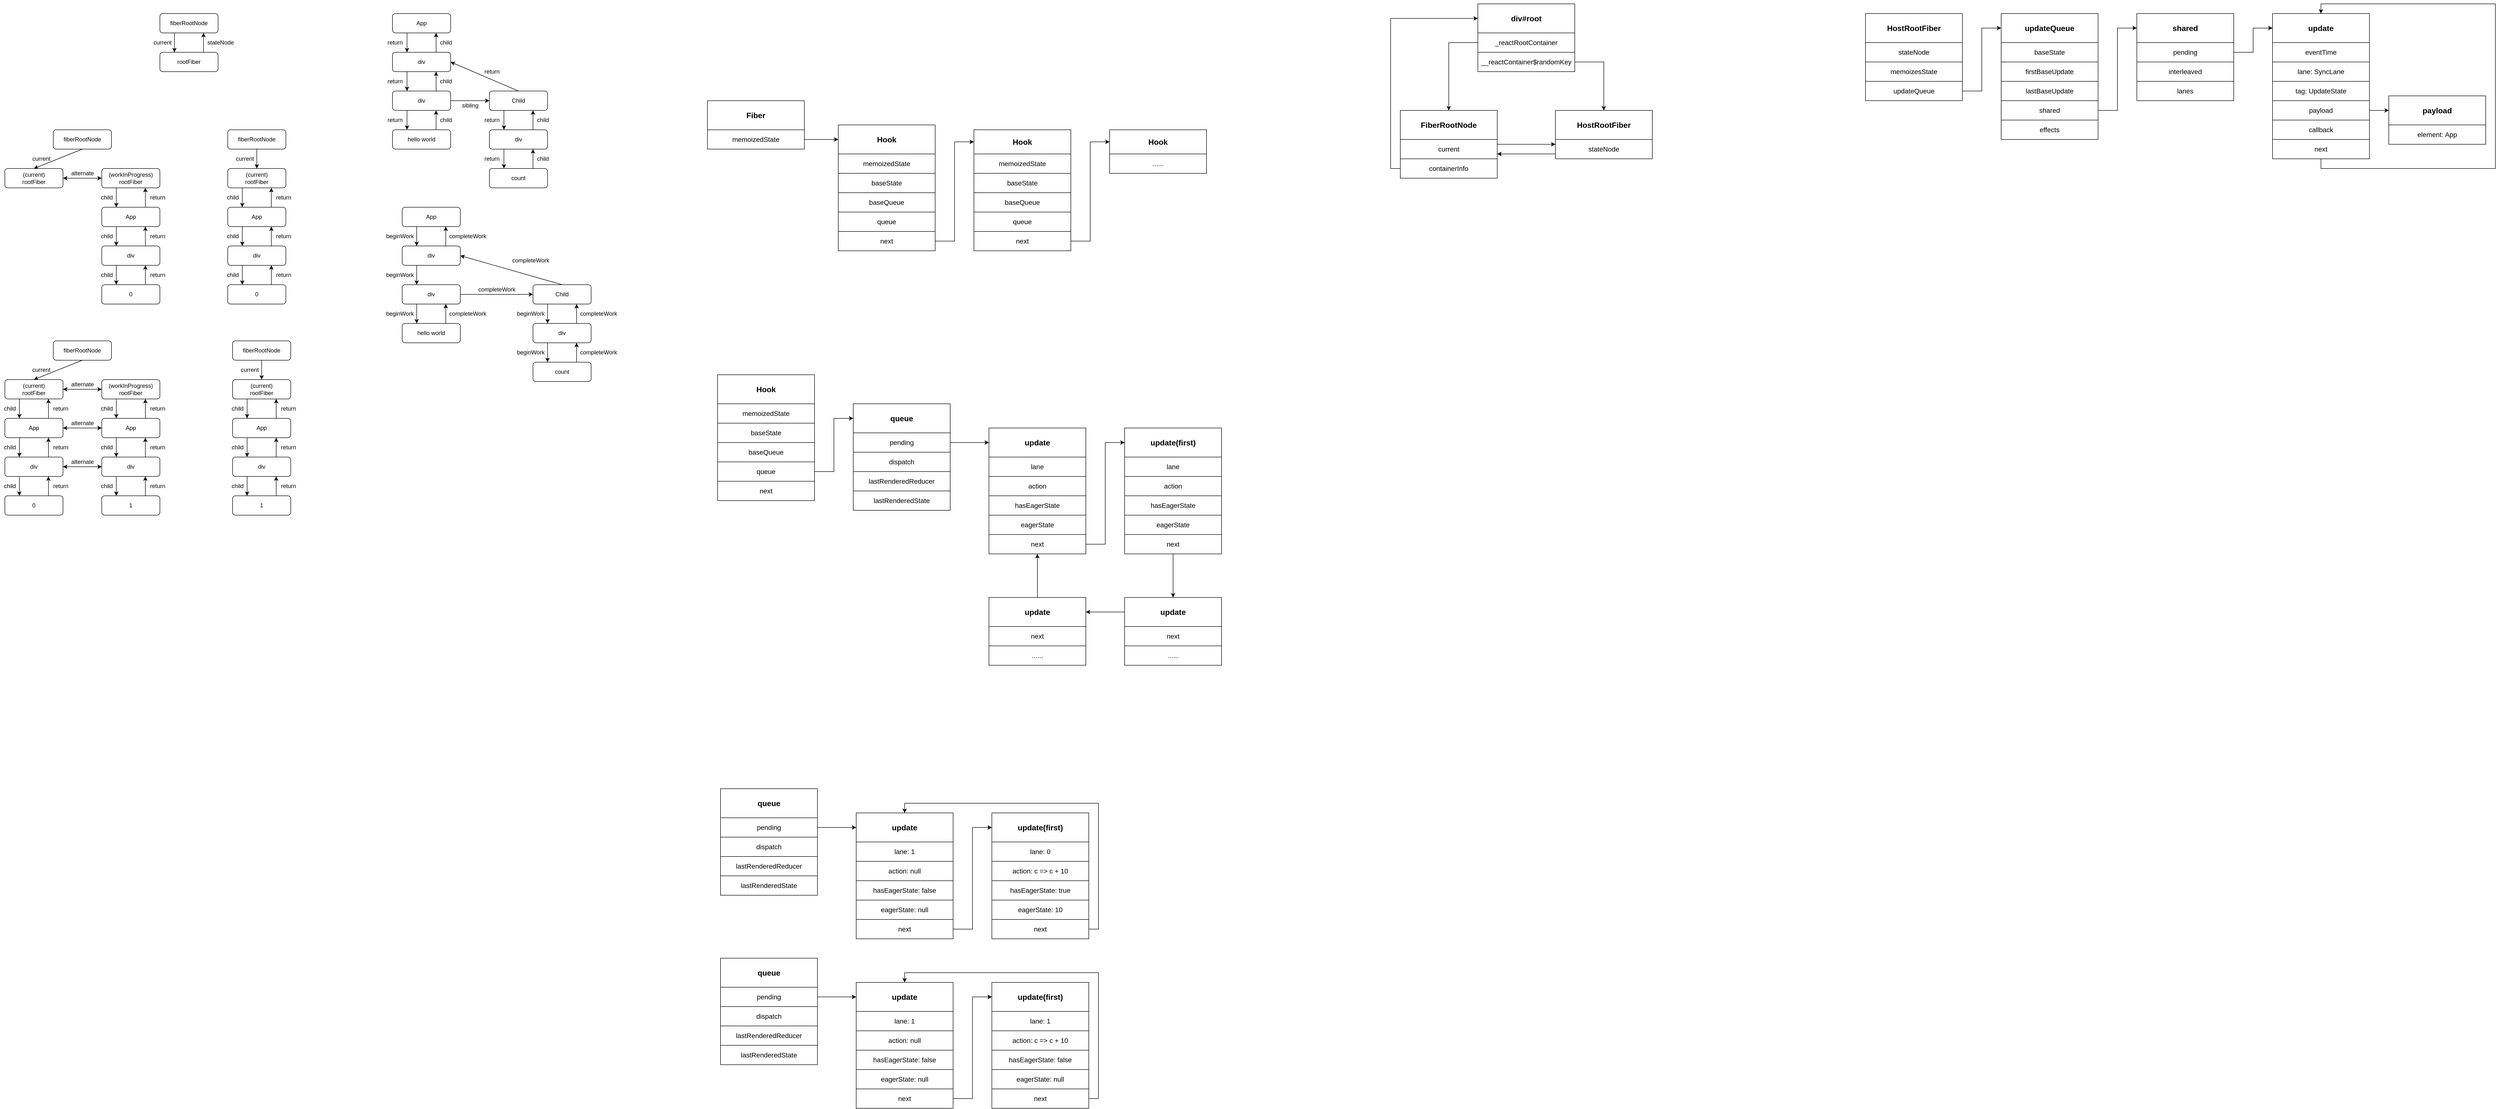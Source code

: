<mxfile version="16.2.6" type="github">
  <diagram id="wmQCY8qJL-dyslhDrxCW" name="Page-1">
    <mxGraphModel dx="2947" dy="392" grid="1" gridSize="10" guides="1" tooltips="1" connect="1" arrows="1" fold="1" page="1" pageScale="1" pageWidth="2339" pageHeight="3300" math="0" shadow="0">
      <root>
        <mxCell id="0" />
        <mxCell id="1" parent="0" />
        <mxCell id="0jPFI7pGjnbCgKfN27kb-1" value="Fiber" style="rounded=0;whiteSpace=wrap;html=1;verticalAlign=middle;fontSize=16;fontStyle=1" parent="1" vertex="1">
          <mxGeometry x="10" y="220" width="200" height="60" as="geometry" />
        </mxCell>
        <mxCell id="0jPFI7pGjnbCgKfN27kb-62" style="edgeStyle=orthogonalEdgeStyle;rounded=0;orthogonalLoop=1;jettySize=auto;html=1;exitX=1;exitY=0.5;exitDx=0;exitDy=0;entryX=0;entryY=0.5;entryDx=0;entryDy=0;fontSize=14;" parent="1" source="0jPFI7pGjnbCgKfN27kb-2" target="0jPFI7pGjnbCgKfN27kb-5" edge="1">
          <mxGeometry relative="1" as="geometry" />
        </mxCell>
        <mxCell id="0jPFI7pGjnbCgKfN27kb-2" value="memoizedState" style="rounded=0;whiteSpace=wrap;html=1;fontSize=14;" parent="1" vertex="1">
          <mxGeometry x="10" y="280" width="200" height="40" as="geometry" />
        </mxCell>
        <mxCell id="0jPFI7pGjnbCgKfN27kb-5" value="Hook" style="rounded=0;whiteSpace=wrap;html=1;verticalAlign=middle;fontSize=16;fontStyle=1" parent="1" vertex="1">
          <mxGeometry x="280" y="270" width="200" height="60" as="geometry" />
        </mxCell>
        <mxCell id="0jPFI7pGjnbCgKfN27kb-6" value="memoizedState" style="rounded=0;whiteSpace=wrap;html=1;fontSize=14;" parent="1" vertex="1">
          <mxGeometry x="280" y="330" width="200" height="40" as="geometry" />
        </mxCell>
        <mxCell id="0jPFI7pGjnbCgKfN27kb-52" value="baseState" style="rounded=0;whiteSpace=wrap;html=1;fontSize=14;" parent="1" vertex="1">
          <mxGeometry x="280" y="370" width="200" height="40" as="geometry" />
        </mxCell>
        <mxCell id="0jPFI7pGjnbCgKfN27kb-53" value="baseQueue" style="rounded=0;whiteSpace=wrap;html=1;fontSize=14;" parent="1" vertex="1">
          <mxGeometry x="280" y="410" width="200" height="40" as="geometry" />
        </mxCell>
        <mxCell id="0jPFI7pGjnbCgKfN27kb-54" value="queue" style="rounded=0;whiteSpace=wrap;html=1;fontSize=14;" parent="1" vertex="1">
          <mxGeometry x="280" y="450" width="200" height="40" as="geometry" />
        </mxCell>
        <mxCell id="0jPFI7pGjnbCgKfN27kb-63" style="edgeStyle=orthogonalEdgeStyle;rounded=0;orthogonalLoop=1;jettySize=auto;html=1;exitX=1;exitY=0.5;exitDx=0;exitDy=0;entryX=0;entryY=0.5;entryDx=0;entryDy=0;fontSize=14;" parent="1" source="0jPFI7pGjnbCgKfN27kb-55" target="0jPFI7pGjnbCgKfN27kb-56" edge="1">
          <mxGeometry relative="1" as="geometry" />
        </mxCell>
        <mxCell id="0jPFI7pGjnbCgKfN27kb-55" value="next" style="rounded=0;whiteSpace=wrap;html=1;fontSize=14;" parent="1" vertex="1">
          <mxGeometry x="280" y="490" width="200" height="40" as="geometry" />
        </mxCell>
        <mxCell id="0jPFI7pGjnbCgKfN27kb-56" value="Hook" style="rounded=0;whiteSpace=wrap;html=1;verticalAlign=middle;fontSize=16;fontStyle=1" parent="1" vertex="1">
          <mxGeometry x="560" y="280" width="200" height="50" as="geometry" />
        </mxCell>
        <mxCell id="0jPFI7pGjnbCgKfN27kb-57" value="memoizedState" style="rounded=0;whiteSpace=wrap;html=1;fontSize=14;" parent="1" vertex="1">
          <mxGeometry x="560" y="330" width="200" height="40" as="geometry" />
        </mxCell>
        <mxCell id="0jPFI7pGjnbCgKfN27kb-58" value="baseState" style="rounded=0;whiteSpace=wrap;html=1;fontSize=14;" parent="1" vertex="1">
          <mxGeometry x="560" y="370" width="200" height="40" as="geometry" />
        </mxCell>
        <mxCell id="0jPFI7pGjnbCgKfN27kb-59" value="baseQueue" style="rounded=0;whiteSpace=wrap;html=1;fontSize=14;" parent="1" vertex="1">
          <mxGeometry x="560" y="410" width="200" height="40" as="geometry" />
        </mxCell>
        <mxCell id="0jPFI7pGjnbCgKfN27kb-60" value="queue" style="rounded=0;whiteSpace=wrap;html=1;fontSize=14;" parent="1" vertex="1">
          <mxGeometry x="560" y="450" width="200" height="40" as="geometry" />
        </mxCell>
        <mxCell id="0jPFI7pGjnbCgKfN27kb-70" style="edgeStyle=orthogonalEdgeStyle;rounded=0;orthogonalLoop=1;jettySize=auto;html=1;exitX=1;exitY=0.5;exitDx=0;exitDy=0;entryX=0;entryY=0.5;entryDx=0;entryDy=0;fontSize=14;" parent="1" source="0jPFI7pGjnbCgKfN27kb-61" target="0jPFI7pGjnbCgKfN27kb-64" edge="1">
          <mxGeometry relative="1" as="geometry" />
        </mxCell>
        <mxCell id="0jPFI7pGjnbCgKfN27kb-61" value="next" style="rounded=0;whiteSpace=wrap;html=1;fontSize=14;" parent="1" vertex="1">
          <mxGeometry x="560" y="490" width="200" height="40" as="geometry" />
        </mxCell>
        <mxCell id="0jPFI7pGjnbCgKfN27kb-64" value="Hook" style="rounded=0;whiteSpace=wrap;html=1;verticalAlign=middle;fontSize=16;fontStyle=1" parent="1" vertex="1">
          <mxGeometry x="840" y="280" width="200" height="50" as="geometry" />
        </mxCell>
        <mxCell id="0jPFI7pGjnbCgKfN27kb-65" value="......" style="rounded=0;whiteSpace=wrap;html=1;fontSize=14;" parent="1" vertex="1">
          <mxGeometry x="840" y="330" width="200" height="40" as="geometry" />
        </mxCell>
        <mxCell id="YZ4KDMcBU5Q-6lFASi-J-4" value="queue" style="rounded=0;whiteSpace=wrap;html=1;verticalAlign=middle;fontSize=16;fontStyle=1" parent="1" vertex="1">
          <mxGeometry x="311" y="846" width="200" height="60" as="geometry" />
        </mxCell>
        <mxCell id="YZ4KDMcBU5Q-6lFASi-J-5" style="edgeStyle=orthogonalEdgeStyle;rounded=0;orthogonalLoop=1;jettySize=auto;html=1;exitX=1;exitY=0.5;exitDx=0;exitDy=0;entryX=0;entryY=0.5;entryDx=0;entryDy=0;fontSize=14;" parent="1" source="YZ4KDMcBU5Q-6lFASi-J-6" target="YZ4KDMcBU5Q-6lFASi-J-7" edge="1">
          <mxGeometry relative="1" as="geometry" />
        </mxCell>
        <mxCell id="YZ4KDMcBU5Q-6lFASi-J-6" value="pending" style="rounded=0;whiteSpace=wrap;html=1;fontSize=14;" parent="1" vertex="1">
          <mxGeometry x="311" y="906" width="200" height="40" as="geometry" />
        </mxCell>
        <mxCell id="YZ4KDMcBU5Q-6lFASi-J-7" value="update" style="rounded=0;whiteSpace=wrap;html=1;verticalAlign=middle;fontSize=16;fontStyle=1" parent="1" vertex="1">
          <mxGeometry x="591" y="896" width="200" height="60" as="geometry" />
        </mxCell>
        <mxCell id="YZ4KDMcBU5Q-6lFASi-J-8" value="action" style="rounded=0;whiteSpace=wrap;html=1;fontSize=14;" parent="1" vertex="1">
          <mxGeometry x="591" y="996" width="200" height="40" as="geometry" />
        </mxCell>
        <mxCell id="YZ4KDMcBU5Q-6lFASi-J-9" value="hasEagerState" style="rounded=0;whiteSpace=wrap;html=1;fontSize=14;" parent="1" vertex="1">
          <mxGeometry x="591" y="1036" width="200" height="40" as="geometry" />
        </mxCell>
        <mxCell id="YZ4KDMcBU5Q-6lFASi-J-10" value="eagerState" style="rounded=0;whiteSpace=wrap;html=1;fontSize=14;" parent="1" vertex="1">
          <mxGeometry x="591" y="1076" width="200" height="40" as="geometry" />
        </mxCell>
        <mxCell id="OQ-GW6IakOBJYMvynz-n-18" style="edgeStyle=orthogonalEdgeStyle;rounded=0;orthogonalLoop=1;jettySize=auto;html=1;exitX=1;exitY=0.5;exitDx=0;exitDy=0;entryX=0;entryY=0.5;entryDx=0;entryDy=0;" parent="1" source="YZ4KDMcBU5Q-6lFASi-J-11" target="OQ-GW6IakOBJYMvynz-n-2" edge="1">
          <mxGeometry relative="1" as="geometry" />
        </mxCell>
        <mxCell id="YZ4KDMcBU5Q-6lFASi-J-11" value="next" style="rounded=0;whiteSpace=wrap;html=1;fontSize=14;" parent="1" vertex="1">
          <mxGeometry x="591" y="1116" width="200" height="40" as="geometry" />
        </mxCell>
        <mxCell id="YZ4KDMcBU5Q-6lFASi-J-25" value="dispatch" style="rounded=0;whiteSpace=wrap;html=1;fontSize=14;" parent="1" vertex="1">
          <mxGeometry x="311" y="946" width="200" height="40" as="geometry" />
        </mxCell>
        <mxCell id="YZ4KDMcBU5Q-6lFASi-J-26" value="lastRenderedReducer" style="rounded=0;whiteSpace=wrap;html=1;fontSize=14;" parent="1" vertex="1">
          <mxGeometry x="311" y="986" width="200" height="40" as="geometry" />
        </mxCell>
        <mxCell id="YZ4KDMcBU5Q-6lFASi-J-27" value="lastRenderedState" style="rounded=0;whiteSpace=wrap;html=1;fontSize=14;" parent="1" vertex="1">
          <mxGeometry x="311" y="1026" width="200" height="40" as="geometry" />
        </mxCell>
        <mxCell id="OQ-GW6IakOBJYMvynz-n-1" value="lane" style="rounded=0;whiteSpace=wrap;html=1;fontSize=14;" parent="1" vertex="1">
          <mxGeometry x="591" y="956" width="200" height="40" as="geometry" />
        </mxCell>
        <mxCell id="OQ-GW6IakOBJYMvynz-n-2" value="update(first)" style="rounded=0;whiteSpace=wrap;html=1;verticalAlign=middle;fontSize=16;fontStyle=1" parent="1" vertex="1">
          <mxGeometry x="871" y="896" width="200" height="60" as="geometry" />
        </mxCell>
        <mxCell id="OQ-GW6IakOBJYMvynz-n-3" value="action" style="rounded=0;whiteSpace=wrap;html=1;fontSize=14;" parent="1" vertex="1">
          <mxGeometry x="871" y="996" width="200" height="40" as="geometry" />
        </mxCell>
        <mxCell id="OQ-GW6IakOBJYMvynz-n-4" value="hasEagerState" style="rounded=0;whiteSpace=wrap;html=1;fontSize=14;" parent="1" vertex="1">
          <mxGeometry x="871" y="1036" width="200" height="40" as="geometry" />
        </mxCell>
        <mxCell id="OQ-GW6IakOBJYMvynz-n-5" value="eagerState" style="rounded=0;whiteSpace=wrap;html=1;fontSize=14;" parent="1" vertex="1">
          <mxGeometry x="871" y="1076" width="200" height="40" as="geometry" />
        </mxCell>
        <mxCell id="OQ-GW6IakOBJYMvynz-n-22" style="edgeStyle=orthogonalEdgeStyle;rounded=0;orthogonalLoop=1;jettySize=auto;html=1;exitX=0.5;exitY=1;exitDx=0;exitDy=0;entryX=0.5;entryY=0;entryDx=0;entryDy=0;" parent="1" source="OQ-GW6IakOBJYMvynz-n-6" target="OQ-GW6IakOBJYMvynz-n-15" edge="1">
          <mxGeometry relative="1" as="geometry" />
        </mxCell>
        <mxCell id="OQ-GW6IakOBJYMvynz-n-6" value="next" style="rounded=0;whiteSpace=wrap;html=1;fontSize=14;" parent="1" vertex="1">
          <mxGeometry x="871" y="1116" width="200" height="40" as="geometry" />
        </mxCell>
        <mxCell id="OQ-GW6IakOBJYMvynz-n-7" value="lane" style="rounded=0;whiteSpace=wrap;html=1;fontSize=14;" parent="1" vertex="1">
          <mxGeometry x="871" y="956" width="200" height="40" as="geometry" />
        </mxCell>
        <mxCell id="OQ-GW6IakOBJYMvynz-n-21" style="edgeStyle=orthogonalEdgeStyle;rounded=0;orthogonalLoop=1;jettySize=auto;html=1;exitX=0.5;exitY=0;exitDx=0;exitDy=0;entryX=0.5;entryY=1;entryDx=0;entryDy=0;" parent="1" source="OQ-GW6IakOBJYMvynz-n-8" target="YZ4KDMcBU5Q-6lFASi-J-11" edge="1">
          <mxGeometry relative="1" as="geometry" />
        </mxCell>
        <mxCell id="OQ-GW6IakOBJYMvynz-n-8" value="update" style="rounded=0;whiteSpace=wrap;html=1;verticalAlign=middle;fontSize=16;fontStyle=1" parent="1" vertex="1">
          <mxGeometry x="591" y="1246" width="200" height="60" as="geometry" />
        </mxCell>
        <mxCell id="OQ-GW6IakOBJYMvynz-n-12" value="next" style="rounded=0;whiteSpace=wrap;html=1;fontSize=14;" parent="1" vertex="1">
          <mxGeometry x="591" y="1306" width="200" height="40" as="geometry" />
        </mxCell>
        <mxCell id="OQ-GW6IakOBJYMvynz-n-14" value="......" style="rounded=0;whiteSpace=wrap;html=1;fontSize=14;" parent="1" vertex="1">
          <mxGeometry x="591" y="1346" width="200" height="40" as="geometry" />
        </mxCell>
        <mxCell id="OQ-GW6IakOBJYMvynz-n-20" style="edgeStyle=orthogonalEdgeStyle;rounded=0;orthogonalLoop=1;jettySize=auto;html=1;exitX=0;exitY=0.5;exitDx=0;exitDy=0;entryX=1;entryY=0.5;entryDx=0;entryDy=0;" parent="1" source="OQ-GW6IakOBJYMvynz-n-15" target="OQ-GW6IakOBJYMvynz-n-8" edge="1">
          <mxGeometry relative="1" as="geometry" />
        </mxCell>
        <mxCell id="OQ-GW6IakOBJYMvynz-n-15" value="update" style="rounded=0;whiteSpace=wrap;html=1;verticalAlign=middle;fontSize=16;fontStyle=1" parent="1" vertex="1">
          <mxGeometry x="871" y="1246" width="200" height="60" as="geometry" />
        </mxCell>
        <mxCell id="OQ-GW6IakOBJYMvynz-n-16" value="next" style="rounded=0;whiteSpace=wrap;html=1;fontSize=14;" parent="1" vertex="1">
          <mxGeometry x="871" y="1306" width="200" height="40" as="geometry" />
        </mxCell>
        <mxCell id="OQ-GW6IakOBJYMvynz-n-17" value="......" style="rounded=0;whiteSpace=wrap;html=1;fontSize=14;" parent="1" vertex="1">
          <mxGeometry x="871" y="1346" width="200" height="40" as="geometry" />
        </mxCell>
        <mxCell id="OQ-GW6IakOBJYMvynz-n-23" value="queue" style="rounded=0;whiteSpace=wrap;html=1;verticalAlign=middle;fontSize=16;fontStyle=1" parent="1" vertex="1">
          <mxGeometry x="37" y="1641" width="200" height="60" as="geometry" />
        </mxCell>
        <mxCell id="OQ-GW6IakOBJYMvynz-n-24" style="edgeStyle=orthogonalEdgeStyle;rounded=0;orthogonalLoop=1;jettySize=auto;html=1;exitX=1;exitY=0.5;exitDx=0;exitDy=0;entryX=0;entryY=0.5;entryDx=0;entryDy=0;fontSize=14;" parent="1" source="OQ-GW6IakOBJYMvynz-n-25" target="OQ-GW6IakOBJYMvynz-n-26" edge="1">
          <mxGeometry relative="1" as="geometry" />
        </mxCell>
        <mxCell id="OQ-GW6IakOBJYMvynz-n-25" value="pending" style="rounded=0;whiteSpace=wrap;html=1;fontSize=14;" parent="1" vertex="1">
          <mxGeometry x="37" y="1701" width="200" height="40" as="geometry" />
        </mxCell>
        <mxCell id="OQ-GW6IakOBJYMvynz-n-26" value="update" style="rounded=0;whiteSpace=wrap;html=1;verticalAlign=middle;fontSize=16;fontStyle=1" parent="1" vertex="1">
          <mxGeometry x="317" y="1691" width="200" height="60" as="geometry" />
        </mxCell>
        <mxCell id="OQ-GW6IakOBJYMvynz-n-27" value="action: null" style="rounded=0;whiteSpace=wrap;html=1;fontSize=14;" parent="1" vertex="1">
          <mxGeometry x="317" y="1791" width="200" height="40" as="geometry" />
        </mxCell>
        <mxCell id="OQ-GW6IakOBJYMvynz-n-28" value="hasEagerState: false" style="rounded=0;whiteSpace=wrap;html=1;fontSize=14;" parent="1" vertex="1">
          <mxGeometry x="317" y="1831" width="200" height="40" as="geometry" />
        </mxCell>
        <mxCell id="OQ-GW6IakOBJYMvynz-n-29" value="eagerState: null" style="rounded=0;whiteSpace=wrap;html=1;fontSize=14;" parent="1" vertex="1">
          <mxGeometry x="317" y="1871" width="200" height="40" as="geometry" />
        </mxCell>
        <mxCell id="OQ-GW6IakOBJYMvynz-n-30" style="edgeStyle=orthogonalEdgeStyle;rounded=0;orthogonalLoop=1;jettySize=auto;html=1;exitX=1;exitY=0.5;exitDx=0;exitDy=0;entryX=0;entryY=0.5;entryDx=0;entryDy=0;" parent="1" source="OQ-GW6IakOBJYMvynz-n-31" target="OQ-GW6IakOBJYMvynz-n-36" edge="1">
          <mxGeometry relative="1" as="geometry" />
        </mxCell>
        <mxCell id="OQ-GW6IakOBJYMvynz-n-31" value="next" style="rounded=0;whiteSpace=wrap;html=1;fontSize=14;" parent="1" vertex="1">
          <mxGeometry x="317" y="1911" width="200" height="40" as="geometry" />
        </mxCell>
        <mxCell id="OQ-GW6IakOBJYMvynz-n-32" value="dispatch" style="rounded=0;whiteSpace=wrap;html=1;fontSize=14;" parent="1" vertex="1">
          <mxGeometry x="37" y="1741" width="200" height="40" as="geometry" />
        </mxCell>
        <mxCell id="OQ-GW6IakOBJYMvynz-n-33" value="lastRenderedReducer" style="rounded=0;whiteSpace=wrap;html=1;fontSize=14;" parent="1" vertex="1">
          <mxGeometry x="37" y="1781" width="200" height="40" as="geometry" />
        </mxCell>
        <mxCell id="OQ-GW6IakOBJYMvynz-n-34" value="lastRenderedState" style="rounded=0;whiteSpace=wrap;html=1;fontSize=14;" parent="1" vertex="1">
          <mxGeometry x="37" y="1821" width="200" height="40" as="geometry" />
        </mxCell>
        <mxCell id="OQ-GW6IakOBJYMvynz-n-35" value="lane: 1" style="rounded=0;whiteSpace=wrap;html=1;fontSize=14;" parent="1" vertex="1">
          <mxGeometry x="317" y="1751" width="200" height="40" as="geometry" />
        </mxCell>
        <mxCell id="OQ-GW6IakOBJYMvynz-n-36" value="update(first)" style="rounded=0;whiteSpace=wrap;html=1;verticalAlign=middle;fontSize=16;fontStyle=1" parent="1" vertex="1">
          <mxGeometry x="597" y="1691" width="200" height="60" as="geometry" />
        </mxCell>
        <mxCell id="OQ-GW6IakOBJYMvynz-n-37" value="action: c =&amp;gt; c + 10" style="rounded=0;whiteSpace=wrap;html=1;fontSize=14;" parent="1" vertex="1">
          <mxGeometry x="597" y="1791" width="200" height="40" as="geometry" />
        </mxCell>
        <mxCell id="OQ-GW6IakOBJYMvynz-n-38" value="hasEagerState: true" style="rounded=0;whiteSpace=wrap;html=1;fontSize=14;" parent="1" vertex="1">
          <mxGeometry x="597" y="1831" width="200" height="40" as="geometry" />
        </mxCell>
        <mxCell id="OQ-GW6IakOBJYMvynz-n-39" value="eagerState: 10" style="rounded=0;whiteSpace=wrap;html=1;fontSize=14;" parent="1" vertex="1">
          <mxGeometry x="597" y="1871" width="200" height="40" as="geometry" />
        </mxCell>
        <mxCell id="OQ-GW6IakOBJYMvynz-n-51" style="edgeStyle=orthogonalEdgeStyle;rounded=0;orthogonalLoop=1;jettySize=auto;html=1;exitX=1;exitY=0.5;exitDx=0;exitDy=0;entryX=0.5;entryY=0;entryDx=0;entryDy=0;" parent="1" source="OQ-GW6IakOBJYMvynz-n-41" target="OQ-GW6IakOBJYMvynz-n-26" edge="1">
          <mxGeometry relative="1" as="geometry" />
        </mxCell>
        <mxCell id="OQ-GW6IakOBJYMvynz-n-41" value="next" style="rounded=0;whiteSpace=wrap;html=1;fontSize=14;" parent="1" vertex="1">
          <mxGeometry x="597" y="1911" width="200" height="40" as="geometry" />
        </mxCell>
        <mxCell id="OQ-GW6IakOBJYMvynz-n-42" value="lane: 0" style="rounded=0;whiteSpace=wrap;html=1;fontSize=14;" parent="1" vertex="1">
          <mxGeometry x="597" y="1751" width="200" height="40" as="geometry" />
        </mxCell>
        <mxCell id="OQ-GW6IakOBJYMvynz-n-52" value="queue" style="rounded=0;whiteSpace=wrap;html=1;verticalAlign=middle;fontSize=16;fontStyle=1" parent="1" vertex="1">
          <mxGeometry x="37" y="1991" width="200" height="60" as="geometry" />
        </mxCell>
        <mxCell id="OQ-GW6IakOBJYMvynz-n-53" style="edgeStyle=orthogonalEdgeStyle;rounded=0;orthogonalLoop=1;jettySize=auto;html=1;exitX=1;exitY=0.5;exitDx=0;exitDy=0;entryX=0;entryY=0.5;entryDx=0;entryDy=0;fontSize=14;" parent="1" source="OQ-GW6IakOBJYMvynz-n-54" target="OQ-GW6IakOBJYMvynz-n-55" edge="1">
          <mxGeometry relative="1" as="geometry" />
        </mxCell>
        <mxCell id="OQ-GW6IakOBJYMvynz-n-54" value="pending" style="rounded=0;whiteSpace=wrap;html=1;fontSize=14;" parent="1" vertex="1">
          <mxGeometry x="37" y="2051" width="200" height="40" as="geometry" />
        </mxCell>
        <mxCell id="OQ-GW6IakOBJYMvynz-n-55" value="update" style="rounded=0;whiteSpace=wrap;html=1;verticalAlign=middle;fontSize=16;fontStyle=1" parent="1" vertex="1">
          <mxGeometry x="317" y="2041" width="200" height="60" as="geometry" />
        </mxCell>
        <mxCell id="OQ-GW6IakOBJYMvynz-n-56" value="action: null" style="rounded=0;whiteSpace=wrap;html=1;fontSize=14;" parent="1" vertex="1">
          <mxGeometry x="317" y="2141" width="200" height="40" as="geometry" />
        </mxCell>
        <mxCell id="OQ-GW6IakOBJYMvynz-n-57" value="hasEagerState: false" style="rounded=0;whiteSpace=wrap;html=1;fontSize=14;" parent="1" vertex="1">
          <mxGeometry x="317" y="2181" width="200" height="40" as="geometry" />
        </mxCell>
        <mxCell id="OQ-GW6IakOBJYMvynz-n-58" value="eagerState: null" style="rounded=0;whiteSpace=wrap;html=1;fontSize=14;" parent="1" vertex="1">
          <mxGeometry x="317" y="2221" width="200" height="40" as="geometry" />
        </mxCell>
        <mxCell id="OQ-GW6IakOBJYMvynz-n-59" style="edgeStyle=orthogonalEdgeStyle;rounded=0;orthogonalLoop=1;jettySize=auto;html=1;exitX=1;exitY=0.5;exitDx=0;exitDy=0;entryX=0;entryY=0.5;entryDx=0;entryDy=0;" parent="1" source="OQ-GW6IakOBJYMvynz-n-60" target="OQ-GW6IakOBJYMvynz-n-65" edge="1">
          <mxGeometry relative="1" as="geometry" />
        </mxCell>
        <mxCell id="OQ-GW6IakOBJYMvynz-n-60" value="next" style="rounded=0;whiteSpace=wrap;html=1;fontSize=14;" parent="1" vertex="1">
          <mxGeometry x="317" y="2261" width="200" height="40" as="geometry" />
        </mxCell>
        <mxCell id="OQ-GW6IakOBJYMvynz-n-61" value="dispatch" style="rounded=0;whiteSpace=wrap;html=1;fontSize=14;" parent="1" vertex="1">
          <mxGeometry x="37" y="2091" width="200" height="40" as="geometry" />
        </mxCell>
        <mxCell id="OQ-GW6IakOBJYMvynz-n-62" value="lastRenderedReducer" style="rounded=0;whiteSpace=wrap;html=1;fontSize=14;" parent="1" vertex="1">
          <mxGeometry x="37" y="2131" width="200" height="40" as="geometry" />
        </mxCell>
        <mxCell id="OQ-GW6IakOBJYMvynz-n-63" value="lastRenderedState" style="rounded=0;whiteSpace=wrap;html=1;fontSize=14;" parent="1" vertex="1">
          <mxGeometry x="37" y="2171" width="200" height="40" as="geometry" />
        </mxCell>
        <mxCell id="OQ-GW6IakOBJYMvynz-n-64" value="lane: 1" style="rounded=0;whiteSpace=wrap;html=1;fontSize=14;" parent="1" vertex="1">
          <mxGeometry x="317" y="2101" width="200" height="40" as="geometry" />
        </mxCell>
        <mxCell id="OQ-GW6IakOBJYMvynz-n-65" value="update(first)" style="rounded=0;whiteSpace=wrap;html=1;verticalAlign=middle;fontSize=16;fontStyle=1" parent="1" vertex="1">
          <mxGeometry x="597" y="2041" width="200" height="60" as="geometry" />
        </mxCell>
        <mxCell id="OQ-GW6IakOBJYMvynz-n-66" value="action: c =&amp;gt; c + 10" style="rounded=0;whiteSpace=wrap;html=1;fontSize=14;" parent="1" vertex="1">
          <mxGeometry x="597" y="2141" width="200" height="40" as="geometry" />
        </mxCell>
        <mxCell id="OQ-GW6IakOBJYMvynz-n-67" value="hasEagerState: false" style="rounded=0;whiteSpace=wrap;html=1;fontSize=14;" parent="1" vertex="1">
          <mxGeometry x="597" y="2181" width="200" height="40" as="geometry" />
        </mxCell>
        <mxCell id="OQ-GW6IakOBJYMvynz-n-68" value="eagerState: null" style="rounded=0;whiteSpace=wrap;html=1;fontSize=14;" parent="1" vertex="1">
          <mxGeometry x="597" y="2221" width="200" height="40" as="geometry" />
        </mxCell>
        <mxCell id="OQ-GW6IakOBJYMvynz-n-69" style="edgeStyle=orthogonalEdgeStyle;rounded=0;orthogonalLoop=1;jettySize=auto;html=1;exitX=1;exitY=0.5;exitDx=0;exitDy=0;entryX=0.5;entryY=0;entryDx=0;entryDy=0;" parent="1" source="OQ-GW6IakOBJYMvynz-n-70" target="OQ-GW6IakOBJYMvynz-n-55" edge="1">
          <mxGeometry relative="1" as="geometry" />
        </mxCell>
        <mxCell id="OQ-GW6IakOBJYMvynz-n-70" value="next" style="rounded=0;whiteSpace=wrap;html=1;fontSize=14;" parent="1" vertex="1">
          <mxGeometry x="597" y="2261" width="200" height="40" as="geometry" />
        </mxCell>
        <mxCell id="OQ-GW6IakOBJYMvynz-n-71" value="lane: 1" style="rounded=0;whiteSpace=wrap;html=1;fontSize=14;" parent="1" vertex="1">
          <mxGeometry x="597" y="2101" width="200" height="40" as="geometry" />
        </mxCell>
        <mxCell id="OQ-GW6IakOBJYMvynz-n-72" value="Hook" style="rounded=0;whiteSpace=wrap;html=1;verticalAlign=middle;fontSize=16;fontStyle=1" parent="1" vertex="1">
          <mxGeometry x="31" y="786" width="200" height="60" as="geometry" />
        </mxCell>
        <mxCell id="OQ-GW6IakOBJYMvynz-n-73" value="memoizedState" style="rounded=0;whiteSpace=wrap;html=1;fontSize=14;" parent="1" vertex="1">
          <mxGeometry x="31" y="846" width="200" height="40" as="geometry" />
        </mxCell>
        <mxCell id="OQ-GW6IakOBJYMvynz-n-74" value="baseState" style="rounded=0;whiteSpace=wrap;html=1;fontSize=14;" parent="1" vertex="1">
          <mxGeometry x="31" y="886" width="200" height="40" as="geometry" />
        </mxCell>
        <mxCell id="OQ-GW6IakOBJYMvynz-n-75" value="baseQueue" style="rounded=0;whiteSpace=wrap;html=1;fontSize=14;" parent="1" vertex="1">
          <mxGeometry x="31" y="926" width="200" height="40" as="geometry" />
        </mxCell>
        <mxCell id="OQ-GW6IakOBJYMvynz-n-78" style="edgeStyle=orthogonalEdgeStyle;rounded=0;orthogonalLoop=1;jettySize=auto;html=1;exitX=1;exitY=0.5;exitDx=0;exitDy=0;entryX=0;entryY=0.5;entryDx=0;entryDy=0;" parent="1" source="OQ-GW6IakOBJYMvynz-n-76" target="YZ4KDMcBU5Q-6lFASi-J-4" edge="1">
          <mxGeometry relative="1" as="geometry" />
        </mxCell>
        <mxCell id="OQ-GW6IakOBJYMvynz-n-76" value="queue" style="rounded=0;whiteSpace=wrap;html=1;fontSize=14;" parent="1" vertex="1">
          <mxGeometry x="31" y="966" width="200" height="40" as="geometry" />
        </mxCell>
        <mxCell id="OQ-GW6IakOBJYMvynz-n-77" value="next" style="rounded=0;whiteSpace=wrap;html=1;fontSize=14;" parent="1" vertex="1">
          <mxGeometry x="31" y="1006" width="200" height="40" as="geometry" />
        </mxCell>
        <mxCell id="OoTbSXFp7H-fp_tPctDM-15" style="edgeStyle=orthogonalEdgeStyle;rounded=0;orthogonalLoop=1;jettySize=auto;html=1;exitX=0;exitY=0.5;exitDx=0;exitDy=0;entryX=0;entryY=0.5;entryDx=0;entryDy=0;" parent="1" source="OoTbSXFp7H-fp_tPctDM-16" target="OoTbSXFp7H-fp_tPctDM-9" edge="1">
          <mxGeometry relative="1" as="geometry" />
        </mxCell>
        <mxCell id="OoTbSXFp7H-fp_tPctDM-3" value="FiberRootNode" style="rounded=0;whiteSpace=wrap;html=1;verticalAlign=middle;fontSize=16;fontStyle=1" parent="1" vertex="1">
          <mxGeometry x="1440" y="240" width="200" height="60" as="geometry" />
        </mxCell>
        <mxCell id="OoTbSXFp7H-fp_tPctDM-7" style="edgeStyle=orthogonalEdgeStyle;rounded=0;orthogonalLoop=1;jettySize=auto;html=1;exitX=1;exitY=0.25;exitDx=0;exitDy=0;entryX=0;entryY=0.25;entryDx=0;entryDy=0;" parent="1" source="OoTbSXFp7H-fp_tPctDM-4" target="OoTbSXFp7H-fp_tPctDM-6" edge="1">
          <mxGeometry relative="1" as="geometry" />
        </mxCell>
        <mxCell id="OoTbSXFp7H-fp_tPctDM-4" value="current" style="rounded=0;whiteSpace=wrap;html=1;fontSize=14;" parent="1" vertex="1">
          <mxGeometry x="1440" y="300" width="200" height="40" as="geometry" />
        </mxCell>
        <mxCell id="OoTbSXFp7H-fp_tPctDM-5" value="HostRootFiber" style="rounded=0;whiteSpace=wrap;html=1;verticalAlign=middle;fontSize=16;fontStyle=1" parent="1" vertex="1">
          <mxGeometry x="1760" y="240" width="200" height="60" as="geometry" />
        </mxCell>
        <mxCell id="OoTbSXFp7H-fp_tPctDM-8" style="edgeStyle=orthogonalEdgeStyle;rounded=0;orthogonalLoop=1;jettySize=auto;html=1;exitX=0;exitY=0.75;exitDx=0;exitDy=0;entryX=1;entryY=0.75;entryDx=0;entryDy=0;" parent="1" source="OoTbSXFp7H-fp_tPctDM-6" target="OoTbSXFp7H-fp_tPctDM-4" edge="1">
          <mxGeometry relative="1" as="geometry" />
        </mxCell>
        <mxCell id="OoTbSXFp7H-fp_tPctDM-6" value="stateNode" style="rounded=0;whiteSpace=wrap;html=1;fontSize=14;" parent="1" vertex="1">
          <mxGeometry x="1760" y="300" width="200" height="40" as="geometry" />
        </mxCell>
        <mxCell id="OoTbSXFp7H-fp_tPctDM-9" value="div#root" style="rounded=0;whiteSpace=wrap;html=1;verticalAlign=middle;fontSize=16;fontStyle=1" parent="1" vertex="1">
          <mxGeometry x="1600" y="20" width="200" height="60" as="geometry" />
        </mxCell>
        <mxCell id="OoTbSXFp7H-fp_tPctDM-13" style="edgeStyle=orthogonalEdgeStyle;rounded=0;orthogonalLoop=1;jettySize=auto;html=1;exitX=1;exitY=0.5;exitDx=0;exitDy=0;" parent="1" source="OoTbSXFp7H-fp_tPctDM-10" target="OoTbSXFp7H-fp_tPctDM-5" edge="1">
          <mxGeometry relative="1" as="geometry" />
        </mxCell>
        <mxCell id="OoTbSXFp7H-fp_tPctDM-10" value="__reactContainer$randomKey" style="rounded=0;whiteSpace=wrap;html=1;fontSize=14;" parent="1" vertex="1">
          <mxGeometry x="1600" y="120" width="200" height="40" as="geometry" />
        </mxCell>
        <mxCell id="OoTbSXFp7H-fp_tPctDM-14" style="edgeStyle=orthogonalEdgeStyle;rounded=0;orthogonalLoop=1;jettySize=auto;html=1;exitX=0;exitY=0.5;exitDx=0;exitDy=0;entryX=0.5;entryY=0;entryDx=0;entryDy=0;" parent="1" source="OoTbSXFp7H-fp_tPctDM-12" target="OoTbSXFp7H-fp_tPctDM-3" edge="1">
          <mxGeometry relative="1" as="geometry" />
        </mxCell>
        <mxCell id="OoTbSXFp7H-fp_tPctDM-12" value="_reactRootContainer" style="rounded=0;whiteSpace=wrap;html=1;fontSize=14;" parent="1" vertex="1">
          <mxGeometry x="1600" y="80" width="200" height="40" as="geometry" />
        </mxCell>
        <mxCell id="OoTbSXFp7H-fp_tPctDM-16" value="containerInfo" style="rounded=0;whiteSpace=wrap;html=1;fontSize=14;" parent="1" vertex="1">
          <mxGeometry x="1440" y="340" width="200" height="40" as="geometry" />
        </mxCell>
        <mxCell id="YV50Q6xw0Q8GxLZr4ojX-41" value="HostRootFiber" style="rounded=0;whiteSpace=wrap;html=1;verticalAlign=middle;fontSize=16;fontStyle=1" parent="1" vertex="1">
          <mxGeometry x="2400" y="40" width="200" height="60" as="geometry" />
        </mxCell>
        <mxCell id="YV50Q6xw0Q8GxLZr4ojX-42" value="stateNode" style="rounded=0;whiteSpace=wrap;html=1;fontSize=14;" parent="1" vertex="1">
          <mxGeometry x="2400" y="100" width="200" height="40" as="geometry" />
        </mxCell>
        <mxCell id="YV50Q6xw0Q8GxLZr4ojX-43" value="memoizesState" style="rounded=0;whiteSpace=wrap;html=1;fontSize=14;" parent="1" vertex="1">
          <mxGeometry x="2400" y="140" width="200" height="40" as="geometry" />
        </mxCell>
        <mxCell id="YV50Q6xw0Q8GxLZr4ojX-44" style="edgeStyle=orthogonalEdgeStyle;rounded=0;orthogonalLoop=1;jettySize=auto;html=1;exitX=1;exitY=0.5;exitDx=0;exitDy=0;entryX=0;entryY=0.5;entryDx=0;entryDy=0;" parent="1" source="YV50Q6xw0Q8GxLZr4ojX-45" target="YV50Q6xw0Q8GxLZr4ojX-46" edge="1">
          <mxGeometry relative="1" as="geometry" />
        </mxCell>
        <mxCell id="YV50Q6xw0Q8GxLZr4ojX-45" value="updateQueue" style="rounded=0;whiteSpace=wrap;html=1;fontSize=14;" parent="1" vertex="1">
          <mxGeometry x="2400" y="180" width="200" height="40" as="geometry" />
        </mxCell>
        <mxCell id="YV50Q6xw0Q8GxLZr4ojX-46" value="updateQueue" style="rounded=0;whiteSpace=wrap;html=1;verticalAlign=middle;fontSize=16;fontStyle=1" parent="1" vertex="1">
          <mxGeometry x="2680" y="40" width="200" height="60" as="geometry" />
        </mxCell>
        <mxCell id="YV50Q6xw0Q8GxLZr4ojX-47" value="baseState" style="rounded=0;whiteSpace=wrap;html=1;fontSize=14;" parent="1" vertex="1">
          <mxGeometry x="2680" y="100" width="200" height="40" as="geometry" />
        </mxCell>
        <mxCell id="YV50Q6xw0Q8GxLZr4ojX-48" value="firstBaseUpdate" style="rounded=0;whiteSpace=wrap;html=1;fontSize=14;" parent="1" vertex="1">
          <mxGeometry x="2680" y="140" width="200" height="40" as="geometry" />
        </mxCell>
        <mxCell id="YV50Q6xw0Q8GxLZr4ojX-49" value="lastBaseUpdate" style="rounded=0;whiteSpace=wrap;html=1;fontSize=14;" parent="1" vertex="1">
          <mxGeometry x="2680" y="180" width="200" height="40" as="geometry" />
        </mxCell>
        <mxCell id="YV50Q6xw0Q8GxLZr4ojX-50" style="edgeStyle=orthogonalEdgeStyle;rounded=0;orthogonalLoop=1;jettySize=auto;html=1;exitX=1;exitY=0.5;exitDx=0;exitDy=0;entryX=0;entryY=0.5;entryDx=0;entryDy=0;" parent="1" source="YV50Q6xw0Q8GxLZr4ojX-51" target="YV50Q6xw0Q8GxLZr4ojX-53" edge="1">
          <mxGeometry relative="1" as="geometry" />
        </mxCell>
        <mxCell id="YV50Q6xw0Q8GxLZr4ojX-51" value="shared" style="rounded=0;whiteSpace=wrap;html=1;fontSize=14;" parent="1" vertex="1">
          <mxGeometry x="2680" y="220" width="200" height="40" as="geometry" />
        </mxCell>
        <mxCell id="YV50Q6xw0Q8GxLZr4ojX-52" value="effects" style="rounded=0;whiteSpace=wrap;html=1;fontSize=14;" parent="1" vertex="1">
          <mxGeometry x="2680" y="260" width="200" height="40" as="geometry" />
        </mxCell>
        <mxCell id="YV50Q6xw0Q8GxLZr4ojX-53" value="shared" style="rounded=0;whiteSpace=wrap;html=1;verticalAlign=middle;fontSize=16;fontStyle=1" parent="1" vertex="1">
          <mxGeometry x="2960" y="40" width="200" height="60" as="geometry" />
        </mxCell>
        <mxCell id="YV50Q6xw0Q8GxLZr4ojX-54" style="edgeStyle=orthogonalEdgeStyle;rounded=0;orthogonalLoop=1;jettySize=auto;html=1;exitX=1;exitY=0.5;exitDx=0;exitDy=0;" parent="1" source="YV50Q6xw0Q8GxLZr4ojX-55" target="YV50Q6xw0Q8GxLZr4ojX-58" edge="1">
          <mxGeometry relative="1" as="geometry" />
        </mxCell>
        <mxCell id="YV50Q6xw0Q8GxLZr4ojX-55" value="pending" style="rounded=0;whiteSpace=wrap;html=1;fontSize=14;" parent="1" vertex="1">
          <mxGeometry x="2960" y="100" width="200" height="40" as="geometry" />
        </mxCell>
        <mxCell id="YV50Q6xw0Q8GxLZr4ojX-56" value="interleaved" style="rounded=0;whiteSpace=wrap;html=1;fontSize=14;" parent="1" vertex="1">
          <mxGeometry x="2960" y="140" width="200" height="40" as="geometry" />
        </mxCell>
        <mxCell id="YV50Q6xw0Q8GxLZr4ojX-57" value="lanes" style="rounded=0;whiteSpace=wrap;html=1;fontSize=14;" parent="1" vertex="1">
          <mxGeometry x="2960" y="180" width="200" height="40" as="geometry" />
        </mxCell>
        <mxCell id="YV50Q6xw0Q8GxLZr4ojX-58" value="update" style="rounded=0;whiteSpace=wrap;html=1;verticalAlign=middle;fontSize=16;fontStyle=1" parent="1" vertex="1">
          <mxGeometry x="3240" y="40" width="200" height="60" as="geometry" />
        </mxCell>
        <mxCell id="YV50Q6xw0Q8GxLZr4ojX-59" value="eventTime" style="rounded=0;whiteSpace=wrap;html=1;fontSize=14;" parent="1" vertex="1">
          <mxGeometry x="3240" y="100" width="200" height="40" as="geometry" />
        </mxCell>
        <mxCell id="YV50Q6xw0Q8GxLZr4ojX-60" value="lane: SyncLane" style="rounded=0;whiteSpace=wrap;html=1;fontSize=14;" parent="1" vertex="1">
          <mxGeometry x="3240" y="140" width="200" height="40" as="geometry" />
        </mxCell>
        <mxCell id="YV50Q6xw0Q8GxLZr4ojX-61" value="tag: UpdateState" style="rounded=0;whiteSpace=wrap;html=1;fontSize=14;" parent="1" vertex="1">
          <mxGeometry x="3240" y="180" width="200" height="40" as="geometry" />
        </mxCell>
        <mxCell id="YV50Q6xw0Q8GxLZr4ojX-62" style="edgeStyle=orthogonalEdgeStyle;rounded=0;orthogonalLoop=1;jettySize=auto;html=1;exitX=1;exitY=0.5;exitDx=0;exitDy=0;entryX=0;entryY=0.5;entryDx=0;entryDy=0;" parent="1" source="YV50Q6xw0Q8GxLZr4ojX-63" target="YV50Q6xw0Q8GxLZr4ojX-67" edge="1">
          <mxGeometry relative="1" as="geometry" />
        </mxCell>
        <mxCell id="YV50Q6xw0Q8GxLZr4ojX-63" value="payload" style="rounded=0;whiteSpace=wrap;html=1;fontSize=14;" parent="1" vertex="1">
          <mxGeometry x="3240" y="220" width="200" height="40" as="geometry" />
        </mxCell>
        <mxCell id="YV50Q6xw0Q8GxLZr4ojX-64" value="callback" style="rounded=0;whiteSpace=wrap;html=1;fontSize=14;" parent="1" vertex="1">
          <mxGeometry x="3240" y="260" width="200" height="40" as="geometry" />
        </mxCell>
        <mxCell id="YV50Q6xw0Q8GxLZr4ojX-65" style="edgeStyle=orthogonalEdgeStyle;rounded=0;orthogonalLoop=1;jettySize=auto;html=1;exitX=0.5;exitY=1;exitDx=0;exitDy=0;entryX=0.5;entryY=0;entryDx=0;entryDy=0;" parent="1" source="YV50Q6xw0Q8GxLZr4ojX-66" target="YV50Q6xw0Q8GxLZr4ojX-58" edge="1">
          <mxGeometry relative="1" as="geometry">
            <Array as="points">
              <mxPoint x="3340" y="360" />
              <mxPoint x="3700" y="360" />
              <mxPoint x="3700" y="20" />
              <mxPoint x="3340" y="20" />
            </Array>
          </mxGeometry>
        </mxCell>
        <mxCell id="YV50Q6xw0Q8GxLZr4ojX-66" value="next" style="rounded=0;whiteSpace=wrap;html=1;fontSize=14;" parent="1" vertex="1">
          <mxGeometry x="3240" y="300" width="200" height="40" as="geometry" />
        </mxCell>
        <mxCell id="YV50Q6xw0Q8GxLZr4ojX-67" value="payload" style="rounded=0;whiteSpace=wrap;html=1;verticalAlign=middle;fontSize=16;fontStyle=1" parent="1" vertex="1">
          <mxGeometry x="3480" y="210" width="200" height="60" as="geometry" />
        </mxCell>
        <mxCell id="YV50Q6xw0Q8GxLZr4ojX-68" value="element: App" style="rounded=0;whiteSpace=wrap;html=1;fontSize=14;" parent="1" vertex="1">
          <mxGeometry x="3480" y="270" width="200" height="40" as="geometry" />
        </mxCell>
        <mxCell id="lnjIdl5HfKXo7h2RpYkj-37" style="edgeStyle=none;rounded=0;orthogonalLoop=1;jettySize=auto;html=1;exitX=0.25;exitY=1;exitDx=0;exitDy=0;entryX=0.25;entryY=0;entryDx=0;entryDy=0;" parent="1" source="lnjIdl5HfKXo7h2RpYkj-1" target="lnjIdl5HfKXo7h2RpYkj-2" edge="1">
          <mxGeometry relative="1" as="geometry" />
        </mxCell>
        <mxCell id="lnjIdl5HfKXo7h2RpYkj-1" value="fiberRootNode" style="rounded=1;whiteSpace=wrap;html=1;" parent="1" vertex="1">
          <mxGeometry x="-1120" y="40" width="120" height="40" as="geometry" />
        </mxCell>
        <mxCell id="lnjIdl5HfKXo7h2RpYkj-38" style="edgeStyle=none;rounded=0;orthogonalLoop=1;jettySize=auto;html=1;exitX=0.75;exitY=0;exitDx=0;exitDy=0;entryX=0.75;entryY=1;entryDx=0;entryDy=0;" parent="1" source="lnjIdl5HfKXo7h2RpYkj-2" target="lnjIdl5HfKXo7h2RpYkj-1" edge="1">
          <mxGeometry relative="1" as="geometry" />
        </mxCell>
        <mxCell id="lnjIdl5HfKXo7h2RpYkj-2" value="rootFiber" style="rounded=1;whiteSpace=wrap;html=1;" parent="1" vertex="1">
          <mxGeometry x="-1120" y="120" width="120" height="40" as="geometry" />
        </mxCell>
        <mxCell id="lnjIdl5HfKXo7h2RpYkj-10" style="edgeStyle=orthogonalEdgeStyle;rounded=0;orthogonalLoop=1;jettySize=auto;html=1;exitX=0.25;exitY=1;exitDx=0;exitDy=0;entryX=0.25;entryY=0;entryDx=0;entryDy=0;" parent="1" source="lnjIdl5HfKXo7h2RpYkj-3" target="lnjIdl5HfKXo7h2RpYkj-4" edge="1">
          <mxGeometry relative="1" as="geometry" />
        </mxCell>
        <mxCell id="lnjIdl5HfKXo7h2RpYkj-3" value="App" style="rounded=1;whiteSpace=wrap;html=1;" parent="1" vertex="1">
          <mxGeometry x="-640" y="40" width="120" height="40" as="geometry" />
        </mxCell>
        <mxCell id="lnjIdl5HfKXo7h2RpYkj-11" style="edgeStyle=orthogonalEdgeStyle;rounded=0;orthogonalLoop=1;jettySize=auto;html=1;exitX=0.75;exitY=0;exitDx=0;exitDy=0;entryX=0.75;entryY=1;entryDx=0;entryDy=0;" parent="1" source="lnjIdl5HfKXo7h2RpYkj-4" target="lnjIdl5HfKXo7h2RpYkj-3" edge="1">
          <mxGeometry relative="1" as="geometry" />
        </mxCell>
        <mxCell id="lnjIdl5HfKXo7h2RpYkj-12" style="edgeStyle=orthogonalEdgeStyle;rounded=0;orthogonalLoop=1;jettySize=auto;html=1;exitX=0.25;exitY=1;exitDx=0;exitDy=0;entryX=0.25;entryY=0;entryDx=0;entryDy=0;" parent="1" source="lnjIdl5HfKXo7h2RpYkj-4" target="lnjIdl5HfKXo7h2RpYkj-5" edge="1">
          <mxGeometry relative="1" as="geometry" />
        </mxCell>
        <mxCell id="lnjIdl5HfKXo7h2RpYkj-4" value="div" style="rounded=1;whiteSpace=wrap;html=1;" parent="1" vertex="1">
          <mxGeometry x="-640" y="120" width="120" height="40" as="geometry" />
        </mxCell>
        <mxCell id="lnjIdl5HfKXo7h2RpYkj-13" style="edgeStyle=orthogonalEdgeStyle;rounded=0;orthogonalLoop=1;jettySize=auto;html=1;exitX=0.75;exitY=0;exitDx=0;exitDy=0;entryX=0.75;entryY=1;entryDx=0;entryDy=0;" parent="1" source="lnjIdl5HfKXo7h2RpYkj-5" target="lnjIdl5HfKXo7h2RpYkj-4" edge="1">
          <mxGeometry relative="1" as="geometry" />
        </mxCell>
        <mxCell id="lnjIdl5HfKXo7h2RpYkj-14" style="edgeStyle=orthogonalEdgeStyle;rounded=0;orthogonalLoop=1;jettySize=auto;html=1;exitX=0.25;exitY=1;exitDx=0;exitDy=0;entryX=0.25;entryY=0;entryDx=0;entryDy=0;" parent="1" source="lnjIdl5HfKXo7h2RpYkj-5" target="lnjIdl5HfKXo7h2RpYkj-8" edge="1">
          <mxGeometry relative="1" as="geometry" />
        </mxCell>
        <mxCell id="lnjIdl5HfKXo7h2RpYkj-33" style="edgeStyle=orthogonalEdgeStyle;rounded=0;orthogonalLoop=1;jettySize=auto;html=1;exitX=1;exitY=0.5;exitDx=0;exitDy=0;entryX=0;entryY=0.5;entryDx=0;entryDy=0;" parent="1" source="lnjIdl5HfKXo7h2RpYkj-5" target="lnjIdl5HfKXo7h2RpYkj-6" edge="1">
          <mxGeometry relative="1" as="geometry" />
        </mxCell>
        <mxCell id="lnjIdl5HfKXo7h2RpYkj-5" value="div" style="rounded=1;whiteSpace=wrap;html=1;" parent="1" vertex="1">
          <mxGeometry x="-640" y="200" width="120" height="40" as="geometry" />
        </mxCell>
        <mxCell id="lnjIdl5HfKXo7h2RpYkj-18" style="edgeStyle=orthogonalEdgeStyle;rounded=0;orthogonalLoop=1;jettySize=auto;html=1;exitX=0.25;exitY=1;exitDx=0;exitDy=0;entryX=0.25;entryY=0;entryDx=0;entryDy=0;" parent="1" source="lnjIdl5HfKXo7h2RpYkj-6" target="lnjIdl5HfKXo7h2RpYkj-7" edge="1">
          <mxGeometry relative="1" as="geometry" />
        </mxCell>
        <mxCell id="lnjIdl5HfKXo7h2RpYkj-34" style="rounded=0;orthogonalLoop=1;jettySize=auto;html=1;exitX=0.5;exitY=0;exitDx=0;exitDy=0;entryX=1;entryY=0.5;entryDx=0;entryDy=0;" parent="1" source="lnjIdl5HfKXo7h2RpYkj-6" target="lnjIdl5HfKXo7h2RpYkj-4" edge="1">
          <mxGeometry relative="1" as="geometry" />
        </mxCell>
        <mxCell id="lnjIdl5HfKXo7h2RpYkj-6" value="Child" style="rounded=1;whiteSpace=wrap;html=1;" parent="1" vertex="1">
          <mxGeometry x="-440" y="200" width="120" height="40" as="geometry" />
        </mxCell>
        <mxCell id="lnjIdl5HfKXo7h2RpYkj-19" style="edgeStyle=orthogonalEdgeStyle;rounded=0;orthogonalLoop=1;jettySize=auto;html=1;exitX=0.75;exitY=0;exitDx=0;exitDy=0;entryX=0.75;entryY=1;entryDx=0;entryDy=0;" parent="1" source="lnjIdl5HfKXo7h2RpYkj-7" target="lnjIdl5HfKXo7h2RpYkj-6" edge="1">
          <mxGeometry relative="1" as="geometry" />
        </mxCell>
        <mxCell id="lnjIdl5HfKXo7h2RpYkj-20" style="edgeStyle=orthogonalEdgeStyle;rounded=0;orthogonalLoop=1;jettySize=auto;html=1;exitX=0.25;exitY=1;exitDx=0;exitDy=0;entryX=0.25;entryY=0;entryDx=0;entryDy=0;" parent="1" source="lnjIdl5HfKXo7h2RpYkj-7" target="lnjIdl5HfKXo7h2RpYkj-9" edge="1">
          <mxGeometry relative="1" as="geometry" />
        </mxCell>
        <mxCell id="lnjIdl5HfKXo7h2RpYkj-7" value="div" style="rounded=1;whiteSpace=wrap;html=1;" parent="1" vertex="1">
          <mxGeometry x="-440" y="280" width="120" height="40" as="geometry" />
        </mxCell>
        <mxCell id="lnjIdl5HfKXo7h2RpYkj-15" style="edgeStyle=orthogonalEdgeStyle;rounded=0;orthogonalLoop=1;jettySize=auto;html=1;exitX=0.75;exitY=0;exitDx=0;exitDy=0;entryX=0.75;entryY=1;entryDx=0;entryDy=0;" parent="1" source="lnjIdl5HfKXo7h2RpYkj-8" target="lnjIdl5HfKXo7h2RpYkj-5" edge="1">
          <mxGeometry relative="1" as="geometry" />
        </mxCell>
        <mxCell id="lnjIdl5HfKXo7h2RpYkj-8" value="hello world" style="rounded=1;whiteSpace=wrap;html=1;" parent="1" vertex="1">
          <mxGeometry x="-640" y="280" width="120" height="40" as="geometry" />
        </mxCell>
        <mxCell id="lnjIdl5HfKXo7h2RpYkj-21" style="edgeStyle=orthogonalEdgeStyle;rounded=0;orthogonalLoop=1;jettySize=auto;html=1;exitX=0.75;exitY=0;exitDx=0;exitDy=0;entryX=0.75;entryY=1;entryDx=0;entryDy=0;" parent="1" source="lnjIdl5HfKXo7h2RpYkj-9" target="lnjIdl5HfKXo7h2RpYkj-7" edge="1">
          <mxGeometry relative="1" as="geometry" />
        </mxCell>
        <mxCell id="lnjIdl5HfKXo7h2RpYkj-9" value="count" style="rounded=1;whiteSpace=wrap;html=1;" parent="1" vertex="1">
          <mxGeometry x="-440" y="360" width="120" height="40" as="geometry" />
        </mxCell>
        <mxCell id="lnjIdl5HfKXo7h2RpYkj-22" value="return" style="text;html=1;align=center;verticalAlign=middle;resizable=0;points=[];autosize=1;strokeColor=none;fillColor=none;" parent="1" vertex="1">
          <mxGeometry x="-660" y="90" width="50" height="20" as="geometry" />
        </mxCell>
        <mxCell id="lnjIdl5HfKXo7h2RpYkj-23" value="child" style="text;html=1;align=center;verticalAlign=middle;resizable=0;points=[];autosize=1;strokeColor=none;fillColor=none;" parent="1" vertex="1">
          <mxGeometry x="-550" y="90" width="40" height="20" as="geometry" />
        </mxCell>
        <mxCell id="lnjIdl5HfKXo7h2RpYkj-25" value="return" style="text;html=1;align=center;verticalAlign=middle;resizable=0;points=[];autosize=1;strokeColor=none;fillColor=none;" parent="1" vertex="1">
          <mxGeometry x="-660" y="170" width="50" height="20" as="geometry" />
        </mxCell>
        <mxCell id="lnjIdl5HfKXo7h2RpYkj-26" value="return" style="text;html=1;align=center;verticalAlign=middle;resizable=0;points=[];autosize=1;strokeColor=none;fillColor=none;" parent="1" vertex="1">
          <mxGeometry x="-660" y="250" width="50" height="20" as="geometry" />
        </mxCell>
        <mxCell id="lnjIdl5HfKXo7h2RpYkj-27" value="return" style="text;html=1;align=center;verticalAlign=middle;resizable=0;points=[];autosize=1;strokeColor=none;fillColor=none;" parent="1" vertex="1">
          <mxGeometry x="-460" y="330" width="50" height="20" as="geometry" />
        </mxCell>
        <mxCell id="lnjIdl5HfKXo7h2RpYkj-28" value="return" style="text;html=1;align=center;verticalAlign=middle;resizable=0;points=[];autosize=1;strokeColor=none;fillColor=none;" parent="1" vertex="1">
          <mxGeometry x="-460" y="250" width="50" height="20" as="geometry" />
        </mxCell>
        <mxCell id="lnjIdl5HfKXo7h2RpYkj-29" value="child" style="text;html=1;align=center;verticalAlign=middle;resizable=0;points=[];autosize=1;strokeColor=none;fillColor=none;" parent="1" vertex="1">
          <mxGeometry x="-550" y="170" width="40" height="20" as="geometry" />
        </mxCell>
        <mxCell id="lnjIdl5HfKXo7h2RpYkj-30" value="child" style="text;html=1;align=center;verticalAlign=middle;resizable=0;points=[];autosize=1;strokeColor=none;fillColor=none;" parent="1" vertex="1">
          <mxGeometry x="-550" y="250" width="40" height="20" as="geometry" />
        </mxCell>
        <mxCell id="lnjIdl5HfKXo7h2RpYkj-31" value="child" style="text;html=1;align=center;verticalAlign=middle;resizable=0;points=[];autosize=1;strokeColor=none;fillColor=none;" parent="1" vertex="1">
          <mxGeometry x="-350" y="250" width="40" height="20" as="geometry" />
        </mxCell>
        <mxCell id="lnjIdl5HfKXo7h2RpYkj-32" value="child" style="text;html=1;align=center;verticalAlign=middle;resizable=0;points=[];autosize=1;strokeColor=none;fillColor=none;" parent="1" vertex="1">
          <mxGeometry x="-350" y="330" width="40" height="20" as="geometry" />
        </mxCell>
        <mxCell id="lnjIdl5HfKXo7h2RpYkj-35" value="sibling" style="text;html=1;align=center;verticalAlign=middle;resizable=0;points=[];autosize=1;strokeColor=none;fillColor=none;" parent="1" vertex="1">
          <mxGeometry x="-505" y="220" width="50" height="20" as="geometry" />
        </mxCell>
        <mxCell id="lnjIdl5HfKXo7h2RpYkj-36" value="return" style="text;html=1;align=center;verticalAlign=middle;resizable=0;points=[];autosize=1;strokeColor=none;fillColor=none;" parent="1" vertex="1">
          <mxGeometry x="-460" y="150" width="50" height="20" as="geometry" />
        </mxCell>
        <mxCell id="lnjIdl5HfKXo7h2RpYkj-39" value="current" style="text;html=1;align=center;verticalAlign=middle;resizable=0;points=[];autosize=1;strokeColor=none;fillColor=none;" parent="1" vertex="1">
          <mxGeometry x="-1140" y="90" width="50" height="20" as="geometry" />
        </mxCell>
        <mxCell id="lnjIdl5HfKXo7h2RpYkj-40" value="stateNode" style="text;html=1;align=center;verticalAlign=middle;resizable=0;points=[];autosize=1;strokeColor=none;fillColor=none;" parent="1" vertex="1">
          <mxGeometry x="-1030" y="90" width="70" height="20" as="geometry" />
        </mxCell>
        <mxCell id="lnjIdl5HfKXo7h2RpYkj-43" style="edgeStyle=none;rounded=0;orthogonalLoop=1;jettySize=auto;html=1;exitX=0.5;exitY=1;exitDx=0;exitDy=0;entryX=0.5;entryY=0;entryDx=0;entryDy=0;" parent="1" source="lnjIdl5HfKXo7h2RpYkj-44" target="lnjIdl5HfKXo7h2RpYkj-46" edge="1">
          <mxGeometry relative="1" as="geometry" />
        </mxCell>
        <mxCell id="lnjIdl5HfKXo7h2RpYkj-44" value="fiberRootNode" style="rounded=1;whiteSpace=wrap;html=1;" parent="1" vertex="1">
          <mxGeometry x="-1340" y="280" width="120" height="40" as="geometry" />
        </mxCell>
        <mxCell id="lnjIdl5HfKXo7h2RpYkj-49" style="orthogonalLoop=1;jettySize=auto;html=1;exitX=1;exitY=0.5;exitDx=0;exitDy=0;entryX=0;entryY=0.5;entryDx=0;entryDy=0;rounded=0;startArrow=classic;startFill=1;" parent="1" source="lnjIdl5HfKXo7h2RpYkj-46" target="lnjIdl5HfKXo7h2RpYkj-48" edge="1">
          <mxGeometry relative="1" as="geometry" />
        </mxCell>
        <mxCell id="lnjIdl5HfKXo7h2RpYkj-46" value="(current)&lt;br&gt;rootFiber" style="rounded=1;whiteSpace=wrap;html=1;" parent="1" vertex="1">
          <mxGeometry x="-1440" y="360" width="120" height="40" as="geometry" />
        </mxCell>
        <mxCell id="lnjIdl5HfKXo7h2RpYkj-47" value="current" style="text;html=1;align=center;verticalAlign=middle;resizable=0;points=[];autosize=1;strokeColor=none;fillColor=none;" parent="1" vertex="1">
          <mxGeometry x="-1390" y="330" width="50" height="20" as="geometry" />
        </mxCell>
        <mxCell id="lnjIdl5HfKXo7h2RpYkj-56" style="edgeStyle=none;rounded=0;orthogonalLoop=1;jettySize=auto;html=1;exitX=0.25;exitY=1;exitDx=0;exitDy=0;entryX=0.25;entryY=0;entryDx=0;entryDy=0;startArrow=none;startFill=0;" parent="1" source="lnjIdl5HfKXo7h2RpYkj-48" target="lnjIdl5HfKXo7h2RpYkj-53" edge="1">
          <mxGeometry relative="1" as="geometry" />
        </mxCell>
        <mxCell id="lnjIdl5HfKXo7h2RpYkj-48" value="(workInProgress)&lt;br&gt;rootFiber" style="rounded=1;whiteSpace=wrap;html=1;" parent="1" vertex="1">
          <mxGeometry x="-1240" y="360" width="120" height="40" as="geometry" />
        </mxCell>
        <mxCell id="lnjIdl5HfKXo7h2RpYkj-50" value="alternate" style="text;html=1;align=center;verticalAlign=middle;resizable=0;points=[];autosize=1;strokeColor=none;fillColor=none;" parent="1" vertex="1">
          <mxGeometry x="-1310" y="360" width="60" height="20" as="geometry" />
        </mxCell>
        <mxCell id="lnjIdl5HfKXo7h2RpYkj-57" style="edgeStyle=none;rounded=0;orthogonalLoop=1;jettySize=auto;html=1;exitX=0.75;exitY=0;exitDx=0;exitDy=0;entryX=0.75;entryY=1;entryDx=0;entryDy=0;startArrow=none;startFill=0;" parent="1" source="lnjIdl5HfKXo7h2RpYkj-53" target="lnjIdl5HfKXo7h2RpYkj-48" edge="1">
          <mxGeometry relative="1" as="geometry" />
        </mxCell>
        <mxCell id="lnjIdl5HfKXo7h2RpYkj-58" style="edgeStyle=none;rounded=0;orthogonalLoop=1;jettySize=auto;html=1;exitX=0.25;exitY=1;exitDx=0;exitDy=0;entryX=0.25;entryY=0;entryDx=0;entryDy=0;startArrow=none;startFill=0;" parent="1" source="lnjIdl5HfKXo7h2RpYkj-53" target="lnjIdl5HfKXo7h2RpYkj-54" edge="1">
          <mxGeometry relative="1" as="geometry" />
        </mxCell>
        <mxCell id="lnjIdl5HfKXo7h2RpYkj-53" value="App" style="rounded=1;whiteSpace=wrap;html=1;" parent="1" vertex="1">
          <mxGeometry x="-1240" y="440" width="120" height="40" as="geometry" />
        </mxCell>
        <mxCell id="lnjIdl5HfKXo7h2RpYkj-59" style="edgeStyle=none;rounded=0;orthogonalLoop=1;jettySize=auto;html=1;exitX=0.75;exitY=0;exitDx=0;exitDy=0;entryX=0.75;entryY=1;entryDx=0;entryDy=0;startArrow=none;startFill=0;" parent="1" source="lnjIdl5HfKXo7h2RpYkj-54" target="lnjIdl5HfKXo7h2RpYkj-53" edge="1">
          <mxGeometry relative="1" as="geometry" />
        </mxCell>
        <mxCell id="lnjIdl5HfKXo7h2RpYkj-60" style="edgeStyle=none;rounded=0;orthogonalLoop=1;jettySize=auto;html=1;exitX=0.25;exitY=1;exitDx=0;exitDy=0;entryX=0.25;entryY=0;entryDx=0;entryDy=0;startArrow=none;startFill=0;" parent="1" source="lnjIdl5HfKXo7h2RpYkj-54" target="lnjIdl5HfKXo7h2RpYkj-55" edge="1">
          <mxGeometry relative="1" as="geometry" />
        </mxCell>
        <mxCell id="lnjIdl5HfKXo7h2RpYkj-54" value="div" style="rounded=1;whiteSpace=wrap;html=1;" parent="1" vertex="1">
          <mxGeometry x="-1240" y="520" width="120" height="40" as="geometry" />
        </mxCell>
        <mxCell id="lnjIdl5HfKXo7h2RpYkj-61" style="edgeStyle=none;rounded=0;orthogonalLoop=1;jettySize=auto;html=1;exitX=0.75;exitY=0;exitDx=0;exitDy=0;entryX=0.75;entryY=1;entryDx=0;entryDy=0;startArrow=none;startFill=0;" parent="1" source="lnjIdl5HfKXo7h2RpYkj-55" target="lnjIdl5HfKXo7h2RpYkj-54" edge="1">
          <mxGeometry relative="1" as="geometry" />
        </mxCell>
        <mxCell id="lnjIdl5HfKXo7h2RpYkj-55" value="0" style="rounded=1;whiteSpace=wrap;html=1;" parent="1" vertex="1">
          <mxGeometry x="-1240" y="600" width="120" height="40" as="geometry" />
        </mxCell>
        <mxCell id="lnjIdl5HfKXo7h2RpYkj-62" value="child" style="text;html=1;align=center;verticalAlign=middle;resizable=0;points=[];autosize=1;strokeColor=none;fillColor=none;" parent="1" vertex="1">
          <mxGeometry x="-1250" y="410" width="40" height="20" as="geometry" />
        </mxCell>
        <mxCell id="lnjIdl5HfKXo7h2RpYkj-63" value="child" style="text;html=1;align=center;verticalAlign=middle;resizable=0;points=[];autosize=1;strokeColor=none;fillColor=none;" parent="1" vertex="1">
          <mxGeometry x="-1250" y="490" width="40" height="20" as="geometry" />
        </mxCell>
        <mxCell id="lnjIdl5HfKXo7h2RpYkj-64" value="child" style="text;html=1;align=center;verticalAlign=middle;resizable=0;points=[];autosize=1;strokeColor=none;fillColor=none;" parent="1" vertex="1">
          <mxGeometry x="-1250" y="570" width="40" height="20" as="geometry" />
        </mxCell>
        <mxCell id="lnjIdl5HfKXo7h2RpYkj-65" value="return" style="text;html=1;align=center;verticalAlign=middle;resizable=0;points=[];autosize=1;strokeColor=none;fillColor=none;" parent="1" vertex="1">
          <mxGeometry x="-1150" y="410" width="50" height="20" as="geometry" />
        </mxCell>
        <mxCell id="lnjIdl5HfKXo7h2RpYkj-66" value="return" style="text;html=1;align=center;verticalAlign=middle;resizable=0;points=[];autosize=1;strokeColor=none;fillColor=none;" parent="1" vertex="1">
          <mxGeometry x="-1150" y="490" width="50" height="20" as="geometry" />
        </mxCell>
        <mxCell id="lnjIdl5HfKXo7h2RpYkj-67" value="return" style="text;html=1;align=center;verticalAlign=middle;resizable=0;points=[];autosize=1;strokeColor=none;fillColor=none;" parent="1" vertex="1">
          <mxGeometry x="-1150" y="570" width="50" height="20" as="geometry" />
        </mxCell>
        <mxCell id="lnjIdl5HfKXo7h2RpYkj-69" style="edgeStyle=none;rounded=0;orthogonalLoop=1;jettySize=auto;html=1;exitX=0.5;exitY=1;exitDx=0;exitDy=0;entryX=0.5;entryY=0;entryDx=0;entryDy=0;" parent="1" source="lnjIdl5HfKXo7h2RpYkj-70" target="lnjIdl5HfKXo7h2RpYkj-75" edge="1">
          <mxGeometry relative="1" as="geometry">
            <mxPoint x="-1020" y="360" as="targetPoint" />
          </mxGeometry>
        </mxCell>
        <mxCell id="lnjIdl5HfKXo7h2RpYkj-70" value="fiberRootNode" style="rounded=1;whiteSpace=wrap;html=1;" parent="1" vertex="1">
          <mxGeometry x="-980" y="280" width="120" height="40" as="geometry" />
        </mxCell>
        <mxCell id="lnjIdl5HfKXo7h2RpYkj-73" value="current" style="text;html=1;align=center;verticalAlign=middle;resizable=0;points=[];autosize=1;strokeColor=none;fillColor=none;" parent="1" vertex="1">
          <mxGeometry x="-970" y="330" width="50" height="20" as="geometry" />
        </mxCell>
        <mxCell id="lnjIdl5HfKXo7h2RpYkj-74" style="edgeStyle=none;rounded=0;orthogonalLoop=1;jettySize=auto;html=1;exitX=0.25;exitY=1;exitDx=0;exitDy=0;entryX=0.25;entryY=0;entryDx=0;entryDy=0;startArrow=none;startFill=0;" parent="1" source="lnjIdl5HfKXo7h2RpYkj-75" target="lnjIdl5HfKXo7h2RpYkj-79" edge="1">
          <mxGeometry relative="1" as="geometry" />
        </mxCell>
        <mxCell id="lnjIdl5HfKXo7h2RpYkj-75" value="(current)&lt;br&gt;rootFiber" style="rounded=1;whiteSpace=wrap;html=1;" parent="1" vertex="1">
          <mxGeometry x="-980" y="360" width="120" height="40" as="geometry" />
        </mxCell>
        <mxCell id="lnjIdl5HfKXo7h2RpYkj-77" style="edgeStyle=none;rounded=0;orthogonalLoop=1;jettySize=auto;html=1;exitX=0.75;exitY=0;exitDx=0;exitDy=0;entryX=0.75;entryY=1;entryDx=0;entryDy=0;startArrow=none;startFill=0;" parent="1" source="lnjIdl5HfKXo7h2RpYkj-79" target="lnjIdl5HfKXo7h2RpYkj-75" edge="1">
          <mxGeometry relative="1" as="geometry" />
        </mxCell>
        <mxCell id="lnjIdl5HfKXo7h2RpYkj-78" style="edgeStyle=none;rounded=0;orthogonalLoop=1;jettySize=auto;html=1;exitX=0.25;exitY=1;exitDx=0;exitDy=0;entryX=0.25;entryY=0;entryDx=0;entryDy=0;startArrow=none;startFill=0;" parent="1" source="lnjIdl5HfKXo7h2RpYkj-79" target="lnjIdl5HfKXo7h2RpYkj-82" edge="1">
          <mxGeometry relative="1" as="geometry" />
        </mxCell>
        <mxCell id="lnjIdl5HfKXo7h2RpYkj-79" value="App" style="rounded=1;whiteSpace=wrap;html=1;" parent="1" vertex="1">
          <mxGeometry x="-980" y="440" width="120" height="40" as="geometry" />
        </mxCell>
        <mxCell id="lnjIdl5HfKXo7h2RpYkj-80" style="edgeStyle=none;rounded=0;orthogonalLoop=1;jettySize=auto;html=1;exitX=0.75;exitY=0;exitDx=0;exitDy=0;entryX=0.75;entryY=1;entryDx=0;entryDy=0;startArrow=none;startFill=0;" parent="1" source="lnjIdl5HfKXo7h2RpYkj-82" target="lnjIdl5HfKXo7h2RpYkj-79" edge="1">
          <mxGeometry relative="1" as="geometry" />
        </mxCell>
        <mxCell id="lnjIdl5HfKXo7h2RpYkj-81" style="edgeStyle=none;rounded=0;orthogonalLoop=1;jettySize=auto;html=1;exitX=0.25;exitY=1;exitDx=0;exitDy=0;entryX=0.25;entryY=0;entryDx=0;entryDy=0;startArrow=none;startFill=0;" parent="1" source="lnjIdl5HfKXo7h2RpYkj-82" target="lnjIdl5HfKXo7h2RpYkj-84" edge="1">
          <mxGeometry relative="1" as="geometry" />
        </mxCell>
        <mxCell id="lnjIdl5HfKXo7h2RpYkj-82" value="div" style="rounded=1;whiteSpace=wrap;html=1;" parent="1" vertex="1">
          <mxGeometry x="-980" y="520" width="120" height="40" as="geometry" />
        </mxCell>
        <mxCell id="lnjIdl5HfKXo7h2RpYkj-83" style="edgeStyle=none;rounded=0;orthogonalLoop=1;jettySize=auto;html=1;exitX=0.75;exitY=0;exitDx=0;exitDy=0;entryX=0.75;entryY=1;entryDx=0;entryDy=0;startArrow=none;startFill=0;" parent="1" source="lnjIdl5HfKXo7h2RpYkj-84" target="lnjIdl5HfKXo7h2RpYkj-82" edge="1">
          <mxGeometry relative="1" as="geometry" />
        </mxCell>
        <mxCell id="lnjIdl5HfKXo7h2RpYkj-84" value="0" style="rounded=1;whiteSpace=wrap;html=1;" parent="1" vertex="1">
          <mxGeometry x="-980" y="600" width="120" height="40" as="geometry" />
        </mxCell>
        <mxCell id="lnjIdl5HfKXo7h2RpYkj-85" value="child" style="text;html=1;align=center;verticalAlign=middle;resizable=0;points=[];autosize=1;strokeColor=none;fillColor=none;" parent="1" vertex="1">
          <mxGeometry x="-990" y="410" width="40" height="20" as="geometry" />
        </mxCell>
        <mxCell id="lnjIdl5HfKXo7h2RpYkj-86" value="child" style="text;html=1;align=center;verticalAlign=middle;resizable=0;points=[];autosize=1;strokeColor=none;fillColor=none;" parent="1" vertex="1">
          <mxGeometry x="-990" y="490" width="40" height="20" as="geometry" />
        </mxCell>
        <mxCell id="lnjIdl5HfKXo7h2RpYkj-87" value="child" style="text;html=1;align=center;verticalAlign=middle;resizable=0;points=[];autosize=1;strokeColor=none;fillColor=none;" parent="1" vertex="1">
          <mxGeometry x="-990" y="570" width="40" height="20" as="geometry" />
        </mxCell>
        <mxCell id="lnjIdl5HfKXo7h2RpYkj-88" value="return" style="text;html=1;align=center;verticalAlign=middle;resizable=0;points=[];autosize=1;strokeColor=none;fillColor=none;" parent="1" vertex="1">
          <mxGeometry x="-890" y="410" width="50" height="20" as="geometry" />
        </mxCell>
        <mxCell id="lnjIdl5HfKXo7h2RpYkj-89" value="return" style="text;html=1;align=center;verticalAlign=middle;resizable=0;points=[];autosize=1;strokeColor=none;fillColor=none;" parent="1" vertex="1">
          <mxGeometry x="-890" y="490" width="50" height="20" as="geometry" />
        </mxCell>
        <mxCell id="lnjIdl5HfKXo7h2RpYkj-90" value="return" style="text;html=1;align=center;verticalAlign=middle;resizable=0;points=[];autosize=1;strokeColor=none;fillColor=none;" parent="1" vertex="1">
          <mxGeometry x="-890" y="570" width="50" height="20" as="geometry" />
        </mxCell>
        <mxCell id="lnjIdl5HfKXo7h2RpYkj-91" style="edgeStyle=none;rounded=0;orthogonalLoop=1;jettySize=auto;html=1;exitX=0.5;exitY=1;exitDx=0;exitDy=0;entryX=0.5;entryY=0;entryDx=0;entryDy=0;" parent="1" source="lnjIdl5HfKXo7h2RpYkj-92" target="lnjIdl5HfKXo7h2RpYkj-94" edge="1">
          <mxGeometry relative="1" as="geometry" />
        </mxCell>
        <mxCell id="lnjIdl5HfKXo7h2RpYkj-92" value="fiberRootNode" style="rounded=1;whiteSpace=wrap;html=1;" parent="1" vertex="1">
          <mxGeometry x="-1340" y="716" width="120" height="40" as="geometry" />
        </mxCell>
        <mxCell id="lnjIdl5HfKXo7h2RpYkj-93" style="orthogonalLoop=1;jettySize=auto;html=1;exitX=1;exitY=0.5;exitDx=0;exitDy=0;entryX=0;entryY=0.5;entryDx=0;entryDy=0;rounded=0;startArrow=classic;startFill=1;" parent="1" source="lnjIdl5HfKXo7h2RpYkj-94" target="lnjIdl5HfKXo7h2RpYkj-97" edge="1">
          <mxGeometry relative="1" as="geometry" />
        </mxCell>
        <mxCell id="lnjIdl5HfKXo7h2RpYkj-94" value="(current)&lt;br&gt;rootFiber" style="rounded=1;whiteSpace=wrap;html=1;" parent="1" vertex="1">
          <mxGeometry x="-1440" y="796" width="120" height="40" as="geometry" />
        </mxCell>
        <mxCell id="lnjIdl5HfKXo7h2RpYkj-95" value="current" style="text;html=1;align=center;verticalAlign=middle;resizable=0;points=[];autosize=1;strokeColor=none;fillColor=none;" parent="1" vertex="1">
          <mxGeometry x="-1390" y="766" width="50" height="20" as="geometry" />
        </mxCell>
        <mxCell id="lnjIdl5HfKXo7h2RpYkj-96" style="edgeStyle=none;rounded=0;orthogonalLoop=1;jettySize=auto;html=1;exitX=0.25;exitY=1;exitDx=0;exitDy=0;entryX=0.25;entryY=0;entryDx=0;entryDy=0;startArrow=none;startFill=0;" parent="1" source="lnjIdl5HfKXo7h2RpYkj-97" target="lnjIdl5HfKXo7h2RpYkj-101" edge="1">
          <mxGeometry relative="1" as="geometry" />
        </mxCell>
        <mxCell id="lnjIdl5HfKXo7h2RpYkj-97" value="(workInProgress)&lt;br&gt;rootFiber" style="rounded=1;whiteSpace=wrap;html=1;" parent="1" vertex="1">
          <mxGeometry x="-1240" y="796" width="120" height="40" as="geometry" />
        </mxCell>
        <mxCell id="lnjIdl5HfKXo7h2RpYkj-98" value="alternate" style="text;html=1;align=center;verticalAlign=middle;resizable=0;points=[];autosize=1;strokeColor=none;fillColor=none;" parent="1" vertex="1">
          <mxGeometry x="-1310" y="796" width="60" height="20" as="geometry" />
        </mxCell>
        <mxCell id="lnjIdl5HfKXo7h2RpYkj-99" style="edgeStyle=none;rounded=0;orthogonalLoop=1;jettySize=auto;html=1;exitX=0.75;exitY=0;exitDx=0;exitDy=0;entryX=0.75;entryY=1;entryDx=0;entryDy=0;startArrow=none;startFill=0;" parent="1" source="lnjIdl5HfKXo7h2RpYkj-101" target="lnjIdl5HfKXo7h2RpYkj-97" edge="1">
          <mxGeometry relative="1" as="geometry" />
        </mxCell>
        <mxCell id="lnjIdl5HfKXo7h2RpYkj-100" style="edgeStyle=none;rounded=0;orthogonalLoop=1;jettySize=auto;html=1;exitX=0.25;exitY=1;exitDx=0;exitDy=0;entryX=0.25;entryY=0;entryDx=0;entryDy=0;startArrow=none;startFill=0;" parent="1" source="lnjIdl5HfKXo7h2RpYkj-101" target="lnjIdl5HfKXo7h2RpYkj-104" edge="1">
          <mxGeometry relative="1" as="geometry" />
        </mxCell>
        <mxCell id="lnjIdl5HfKXo7h2RpYkj-101" value="App" style="rounded=1;whiteSpace=wrap;html=1;" parent="1" vertex="1">
          <mxGeometry x="-1240" y="876" width="120" height="40" as="geometry" />
        </mxCell>
        <mxCell id="lnjIdl5HfKXo7h2RpYkj-102" style="edgeStyle=none;rounded=0;orthogonalLoop=1;jettySize=auto;html=1;exitX=0.75;exitY=0;exitDx=0;exitDy=0;entryX=0.75;entryY=1;entryDx=0;entryDy=0;startArrow=none;startFill=0;" parent="1" source="lnjIdl5HfKXo7h2RpYkj-104" target="lnjIdl5HfKXo7h2RpYkj-101" edge="1">
          <mxGeometry relative="1" as="geometry" />
        </mxCell>
        <mxCell id="lnjIdl5HfKXo7h2RpYkj-103" style="edgeStyle=none;rounded=0;orthogonalLoop=1;jettySize=auto;html=1;exitX=0.25;exitY=1;exitDx=0;exitDy=0;entryX=0.25;entryY=0;entryDx=0;entryDy=0;startArrow=none;startFill=0;" parent="1" source="lnjIdl5HfKXo7h2RpYkj-104" target="lnjIdl5HfKXo7h2RpYkj-106" edge="1">
          <mxGeometry relative="1" as="geometry" />
        </mxCell>
        <mxCell id="lnjIdl5HfKXo7h2RpYkj-104" value="div" style="rounded=1;whiteSpace=wrap;html=1;" parent="1" vertex="1">
          <mxGeometry x="-1240" y="956" width="120" height="40" as="geometry" />
        </mxCell>
        <mxCell id="lnjIdl5HfKXo7h2RpYkj-105" style="edgeStyle=none;rounded=0;orthogonalLoop=1;jettySize=auto;html=1;exitX=0.75;exitY=0;exitDx=0;exitDy=0;entryX=0.75;entryY=1;entryDx=0;entryDy=0;startArrow=none;startFill=0;" parent="1" source="lnjIdl5HfKXo7h2RpYkj-106" target="lnjIdl5HfKXo7h2RpYkj-104" edge="1">
          <mxGeometry relative="1" as="geometry" />
        </mxCell>
        <mxCell id="lnjIdl5HfKXo7h2RpYkj-106" value="1" style="rounded=1;whiteSpace=wrap;html=1;" parent="1" vertex="1">
          <mxGeometry x="-1240" y="1036" width="120" height="40" as="geometry" />
        </mxCell>
        <mxCell id="lnjIdl5HfKXo7h2RpYkj-107" value="child" style="text;html=1;align=center;verticalAlign=middle;resizable=0;points=[];autosize=1;strokeColor=none;fillColor=none;" parent="1" vertex="1">
          <mxGeometry x="-1250" y="846" width="40" height="20" as="geometry" />
        </mxCell>
        <mxCell id="lnjIdl5HfKXo7h2RpYkj-108" value="child" style="text;html=1;align=center;verticalAlign=middle;resizable=0;points=[];autosize=1;strokeColor=none;fillColor=none;" parent="1" vertex="1">
          <mxGeometry x="-1250" y="926" width="40" height="20" as="geometry" />
        </mxCell>
        <mxCell id="lnjIdl5HfKXo7h2RpYkj-109" value="child" style="text;html=1;align=center;verticalAlign=middle;resizable=0;points=[];autosize=1;strokeColor=none;fillColor=none;" parent="1" vertex="1">
          <mxGeometry x="-1250" y="1006" width="40" height="20" as="geometry" />
        </mxCell>
        <mxCell id="lnjIdl5HfKXo7h2RpYkj-110" value="return" style="text;html=1;align=center;verticalAlign=middle;resizable=0;points=[];autosize=1;strokeColor=none;fillColor=none;" parent="1" vertex="1">
          <mxGeometry x="-1150" y="846" width="50" height="20" as="geometry" />
        </mxCell>
        <mxCell id="lnjIdl5HfKXo7h2RpYkj-111" value="return" style="text;html=1;align=center;verticalAlign=middle;resizable=0;points=[];autosize=1;strokeColor=none;fillColor=none;" parent="1" vertex="1">
          <mxGeometry x="-1150" y="926" width="50" height="20" as="geometry" />
        </mxCell>
        <mxCell id="lnjIdl5HfKXo7h2RpYkj-112" value="return" style="text;html=1;align=center;verticalAlign=middle;resizable=0;points=[];autosize=1;strokeColor=none;fillColor=none;" parent="1" vertex="1">
          <mxGeometry x="-1150" y="1006" width="50" height="20" as="geometry" />
        </mxCell>
        <mxCell id="lnjIdl5HfKXo7h2RpYkj-113" style="edgeStyle=none;rounded=0;orthogonalLoop=1;jettySize=auto;html=1;exitX=0.25;exitY=1;exitDx=0;exitDy=0;entryX=0.25;entryY=0;entryDx=0;entryDy=0;startArrow=none;startFill=0;" parent="1" target="lnjIdl5HfKXo7h2RpYkj-116" edge="1">
          <mxGeometry relative="1" as="geometry">
            <mxPoint x="-1410" y="836" as="sourcePoint" />
          </mxGeometry>
        </mxCell>
        <mxCell id="lnjIdl5HfKXo7h2RpYkj-114" style="edgeStyle=none;rounded=0;orthogonalLoop=1;jettySize=auto;html=1;exitX=0.75;exitY=0;exitDx=0;exitDy=0;entryX=0.75;entryY=1;entryDx=0;entryDy=0;startArrow=none;startFill=0;" parent="1" source="lnjIdl5HfKXo7h2RpYkj-116" edge="1">
          <mxGeometry relative="1" as="geometry">
            <mxPoint x="-1350" y="836" as="targetPoint" />
          </mxGeometry>
        </mxCell>
        <mxCell id="lnjIdl5HfKXo7h2RpYkj-115" style="edgeStyle=none;rounded=0;orthogonalLoop=1;jettySize=auto;html=1;exitX=0.25;exitY=1;exitDx=0;exitDy=0;entryX=0.25;entryY=0;entryDx=0;entryDy=0;startArrow=none;startFill=0;" parent="1" source="lnjIdl5HfKXo7h2RpYkj-116" target="lnjIdl5HfKXo7h2RpYkj-119" edge="1">
          <mxGeometry relative="1" as="geometry" />
        </mxCell>
        <mxCell id="lnjIdl5HfKXo7h2RpYkj-116" value="App" style="rounded=1;whiteSpace=wrap;html=1;" parent="1" vertex="1">
          <mxGeometry x="-1440" y="876" width="120" height="40" as="geometry" />
        </mxCell>
        <mxCell id="lnjIdl5HfKXo7h2RpYkj-117" style="edgeStyle=none;rounded=0;orthogonalLoop=1;jettySize=auto;html=1;exitX=0.75;exitY=0;exitDx=0;exitDy=0;entryX=0.75;entryY=1;entryDx=0;entryDy=0;startArrow=none;startFill=0;" parent="1" source="lnjIdl5HfKXo7h2RpYkj-119" target="lnjIdl5HfKXo7h2RpYkj-116" edge="1">
          <mxGeometry relative="1" as="geometry" />
        </mxCell>
        <mxCell id="lnjIdl5HfKXo7h2RpYkj-118" style="edgeStyle=none;rounded=0;orthogonalLoop=1;jettySize=auto;html=1;exitX=0.25;exitY=1;exitDx=0;exitDy=0;entryX=0.25;entryY=0;entryDx=0;entryDy=0;startArrow=none;startFill=0;" parent="1" source="lnjIdl5HfKXo7h2RpYkj-119" target="lnjIdl5HfKXo7h2RpYkj-121" edge="1">
          <mxGeometry relative="1" as="geometry" />
        </mxCell>
        <mxCell id="lnjIdl5HfKXo7h2RpYkj-119" value="div" style="rounded=1;whiteSpace=wrap;html=1;" parent="1" vertex="1">
          <mxGeometry x="-1440" y="956" width="120" height="40" as="geometry" />
        </mxCell>
        <mxCell id="lnjIdl5HfKXo7h2RpYkj-120" style="edgeStyle=none;rounded=0;orthogonalLoop=1;jettySize=auto;html=1;exitX=0.75;exitY=0;exitDx=0;exitDy=0;entryX=0.75;entryY=1;entryDx=0;entryDy=0;startArrow=none;startFill=0;" parent="1" source="lnjIdl5HfKXo7h2RpYkj-121" target="lnjIdl5HfKXo7h2RpYkj-119" edge="1">
          <mxGeometry relative="1" as="geometry" />
        </mxCell>
        <mxCell id="lnjIdl5HfKXo7h2RpYkj-121" value="0" style="rounded=1;whiteSpace=wrap;html=1;" parent="1" vertex="1">
          <mxGeometry x="-1440" y="1036" width="120" height="40" as="geometry" />
        </mxCell>
        <mxCell id="lnjIdl5HfKXo7h2RpYkj-122" value="child" style="text;html=1;align=center;verticalAlign=middle;resizable=0;points=[];autosize=1;strokeColor=none;fillColor=none;" parent="1" vertex="1">
          <mxGeometry x="-1450" y="846" width="40" height="20" as="geometry" />
        </mxCell>
        <mxCell id="lnjIdl5HfKXo7h2RpYkj-123" value="child" style="text;html=1;align=center;verticalAlign=middle;resizable=0;points=[];autosize=1;strokeColor=none;fillColor=none;" parent="1" vertex="1">
          <mxGeometry x="-1450" y="926" width="40" height="20" as="geometry" />
        </mxCell>
        <mxCell id="lnjIdl5HfKXo7h2RpYkj-124" value="child" style="text;html=1;align=center;verticalAlign=middle;resizable=0;points=[];autosize=1;strokeColor=none;fillColor=none;" parent="1" vertex="1">
          <mxGeometry x="-1450" y="1006" width="40" height="20" as="geometry" />
        </mxCell>
        <mxCell id="lnjIdl5HfKXo7h2RpYkj-125" value="return" style="text;html=1;align=center;verticalAlign=middle;resizable=0;points=[];autosize=1;strokeColor=none;fillColor=none;" parent="1" vertex="1">
          <mxGeometry x="-1350" y="846" width="50" height="20" as="geometry" />
        </mxCell>
        <mxCell id="lnjIdl5HfKXo7h2RpYkj-126" value="return" style="text;html=1;align=center;verticalAlign=middle;resizable=0;points=[];autosize=1;strokeColor=none;fillColor=none;" parent="1" vertex="1">
          <mxGeometry x="-1350" y="926" width="50" height="20" as="geometry" />
        </mxCell>
        <mxCell id="lnjIdl5HfKXo7h2RpYkj-127" value="return" style="text;html=1;align=center;verticalAlign=middle;resizable=0;points=[];autosize=1;strokeColor=none;fillColor=none;" parent="1" vertex="1">
          <mxGeometry x="-1350" y="1006" width="50" height="20" as="geometry" />
        </mxCell>
        <mxCell id="lnjIdl5HfKXo7h2RpYkj-131" style="orthogonalLoop=1;jettySize=auto;html=1;exitX=1;exitY=0.5;exitDx=0;exitDy=0;entryX=0;entryY=0.5;entryDx=0;entryDy=0;rounded=0;startArrow=classic;startFill=1;" parent="1" edge="1">
          <mxGeometry relative="1" as="geometry">
            <mxPoint x="-1320" y="896" as="sourcePoint" />
            <mxPoint x="-1240" y="896" as="targetPoint" />
          </mxGeometry>
        </mxCell>
        <mxCell id="lnjIdl5HfKXo7h2RpYkj-132" value="alternate" style="text;html=1;align=center;verticalAlign=middle;resizable=0;points=[];autosize=1;strokeColor=none;fillColor=none;" parent="1" vertex="1">
          <mxGeometry x="-1310" y="876" width="60" height="20" as="geometry" />
        </mxCell>
        <mxCell id="lnjIdl5HfKXo7h2RpYkj-133" style="orthogonalLoop=1;jettySize=auto;html=1;exitX=1;exitY=0.5;exitDx=0;exitDy=0;entryX=0;entryY=0.5;entryDx=0;entryDy=0;rounded=0;startArrow=classic;startFill=1;" parent="1" edge="1">
          <mxGeometry relative="1" as="geometry">
            <mxPoint x="-1320" y="976" as="sourcePoint" />
            <mxPoint x="-1240" y="976" as="targetPoint" />
          </mxGeometry>
        </mxCell>
        <mxCell id="lnjIdl5HfKXo7h2RpYkj-134" value="alternate" style="text;html=1;align=center;verticalAlign=middle;resizable=0;points=[];autosize=1;strokeColor=none;fillColor=none;" parent="1" vertex="1">
          <mxGeometry x="-1310" y="956" width="60" height="20" as="geometry" />
        </mxCell>
        <mxCell id="lnjIdl5HfKXo7h2RpYkj-135" style="edgeStyle=none;rounded=0;orthogonalLoop=1;jettySize=auto;html=1;exitX=0.5;exitY=1;exitDx=0;exitDy=0;entryX=0.5;entryY=0;entryDx=0;entryDy=0;" parent="1" source="lnjIdl5HfKXo7h2RpYkj-136" target="lnjIdl5HfKXo7h2RpYkj-139" edge="1">
          <mxGeometry relative="1" as="geometry">
            <mxPoint x="-1010" y="796" as="targetPoint" />
          </mxGeometry>
        </mxCell>
        <mxCell id="lnjIdl5HfKXo7h2RpYkj-136" value="fiberRootNode" style="rounded=1;whiteSpace=wrap;html=1;" parent="1" vertex="1">
          <mxGeometry x="-970" y="716" width="120" height="40" as="geometry" />
        </mxCell>
        <mxCell id="lnjIdl5HfKXo7h2RpYkj-137" value="current" style="text;html=1;align=center;verticalAlign=middle;resizable=0;points=[];autosize=1;strokeColor=none;fillColor=none;" parent="1" vertex="1">
          <mxGeometry x="-960" y="766" width="50" height="20" as="geometry" />
        </mxCell>
        <mxCell id="lnjIdl5HfKXo7h2RpYkj-138" style="edgeStyle=none;rounded=0;orthogonalLoop=1;jettySize=auto;html=1;exitX=0.25;exitY=1;exitDx=0;exitDy=0;entryX=0.25;entryY=0;entryDx=0;entryDy=0;startArrow=none;startFill=0;" parent="1" source="lnjIdl5HfKXo7h2RpYkj-139" target="lnjIdl5HfKXo7h2RpYkj-142" edge="1">
          <mxGeometry relative="1" as="geometry" />
        </mxCell>
        <mxCell id="lnjIdl5HfKXo7h2RpYkj-139" value="(current)&lt;br&gt;rootFiber" style="rounded=1;whiteSpace=wrap;html=1;" parent="1" vertex="1">
          <mxGeometry x="-970" y="796" width="120" height="40" as="geometry" />
        </mxCell>
        <mxCell id="lnjIdl5HfKXo7h2RpYkj-140" style="edgeStyle=none;rounded=0;orthogonalLoop=1;jettySize=auto;html=1;exitX=0.75;exitY=0;exitDx=0;exitDy=0;entryX=0.75;entryY=1;entryDx=0;entryDy=0;startArrow=none;startFill=0;" parent="1" source="lnjIdl5HfKXo7h2RpYkj-142" target="lnjIdl5HfKXo7h2RpYkj-139" edge="1">
          <mxGeometry relative="1" as="geometry" />
        </mxCell>
        <mxCell id="lnjIdl5HfKXo7h2RpYkj-141" style="edgeStyle=none;rounded=0;orthogonalLoop=1;jettySize=auto;html=1;exitX=0.25;exitY=1;exitDx=0;exitDy=0;entryX=0.25;entryY=0;entryDx=0;entryDy=0;startArrow=none;startFill=0;" parent="1" source="lnjIdl5HfKXo7h2RpYkj-142" target="lnjIdl5HfKXo7h2RpYkj-145" edge="1">
          <mxGeometry relative="1" as="geometry" />
        </mxCell>
        <mxCell id="lnjIdl5HfKXo7h2RpYkj-142" value="App" style="rounded=1;whiteSpace=wrap;html=1;" parent="1" vertex="1">
          <mxGeometry x="-970" y="876" width="120" height="40" as="geometry" />
        </mxCell>
        <mxCell id="lnjIdl5HfKXo7h2RpYkj-143" style="edgeStyle=none;rounded=0;orthogonalLoop=1;jettySize=auto;html=1;exitX=0.75;exitY=0;exitDx=0;exitDy=0;entryX=0.75;entryY=1;entryDx=0;entryDy=0;startArrow=none;startFill=0;" parent="1" source="lnjIdl5HfKXo7h2RpYkj-145" target="lnjIdl5HfKXo7h2RpYkj-142" edge="1">
          <mxGeometry relative="1" as="geometry" />
        </mxCell>
        <mxCell id="lnjIdl5HfKXo7h2RpYkj-144" style="edgeStyle=none;rounded=0;orthogonalLoop=1;jettySize=auto;html=1;exitX=0.25;exitY=1;exitDx=0;exitDy=0;entryX=0.25;entryY=0;entryDx=0;entryDy=0;startArrow=none;startFill=0;" parent="1" source="lnjIdl5HfKXo7h2RpYkj-145" target="lnjIdl5HfKXo7h2RpYkj-147" edge="1">
          <mxGeometry relative="1" as="geometry" />
        </mxCell>
        <mxCell id="lnjIdl5HfKXo7h2RpYkj-145" value="div" style="rounded=1;whiteSpace=wrap;html=1;" parent="1" vertex="1">
          <mxGeometry x="-970" y="956" width="120" height="40" as="geometry" />
        </mxCell>
        <mxCell id="lnjIdl5HfKXo7h2RpYkj-146" style="edgeStyle=none;rounded=0;orthogonalLoop=1;jettySize=auto;html=1;exitX=0.75;exitY=0;exitDx=0;exitDy=0;entryX=0.75;entryY=1;entryDx=0;entryDy=0;startArrow=none;startFill=0;" parent="1" source="lnjIdl5HfKXo7h2RpYkj-147" target="lnjIdl5HfKXo7h2RpYkj-145" edge="1">
          <mxGeometry relative="1" as="geometry" />
        </mxCell>
        <mxCell id="lnjIdl5HfKXo7h2RpYkj-147" value="1" style="rounded=1;whiteSpace=wrap;html=1;" parent="1" vertex="1">
          <mxGeometry x="-970" y="1036" width="120" height="40" as="geometry" />
        </mxCell>
        <mxCell id="lnjIdl5HfKXo7h2RpYkj-148" value="child" style="text;html=1;align=center;verticalAlign=middle;resizable=0;points=[];autosize=1;strokeColor=none;fillColor=none;" parent="1" vertex="1">
          <mxGeometry x="-980" y="846" width="40" height="20" as="geometry" />
        </mxCell>
        <mxCell id="lnjIdl5HfKXo7h2RpYkj-149" value="child" style="text;html=1;align=center;verticalAlign=middle;resizable=0;points=[];autosize=1;strokeColor=none;fillColor=none;" parent="1" vertex="1">
          <mxGeometry x="-980" y="926" width="40" height="20" as="geometry" />
        </mxCell>
        <mxCell id="lnjIdl5HfKXo7h2RpYkj-150" value="child" style="text;html=1;align=center;verticalAlign=middle;resizable=0;points=[];autosize=1;strokeColor=none;fillColor=none;" parent="1" vertex="1">
          <mxGeometry x="-980" y="1006" width="40" height="20" as="geometry" />
        </mxCell>
        <mxCell id="lnjIdl5HfKXo7h2RpYkj-151" value="return" style="text;html=1;align=center;verticalAlign=middle;resizable=0;points=[];autosize=1;strokeColor=none;fillColor=none;" parent="1" vertex="1">
          <mxGeometry x="-880" y="846" width="50" height="20" as="geometry" />
        </mxCell>
        <mxCell id="lnjIdl5HfKXo7h2RpYkj-152" value="return" style="text;html=1;align=center;verticalAlign=middle;resizable=0;points=[];autosize=1;strokeColor=none;fillColor=none;" parent="1" vertex="1">
          <mxGeometry x="-880" y="926" width="50" height="20" as="geometry" />
        </mxCell>
        <mxCell id="lnjIdl5HfKXo7h2RpYkj-153" value="return" style="text;html=1;align=center;verticalAlign=middle;resizable=0;points=[];autosize=1;strokeColor=none;fillColor=none;" parent="1" vertex="1">
          <mxGeometry x="-880" y="1006" width="50" height="20" as="geometry" />
        </mxCell>
        <mxCell id="S4WSq5vxRDlMxUBIwfu8-2" style="edgeStyle=orthogonalEdgeStyle;rounded=0;orthogonalLoop=1;jettySize=auto;html=1;exitX=0.25;exitY=1;exitDx=0;exitDy=0;entryX=0.25;entryY=0;entryDx=0;entryDy=0;" edge="1" parent="1" source="S4WSq5vxRDlMxUBIwfu8-3" target="S4WSq5vxRDlMxUBIwfu8-6">
          <mxGeometry relative="1" as="geometry" />
        </mxCell>
        <mxCell id="S4WSq5vxRDlMxUBIwfu8-3" value="App" style="rounded=1;whiteSpace=wrap;html=1;" vertex="1" parent="1">
          <mxGeometry x="-620" y="440" width="120" height="40" as="geometry" />
        </mxCell>
        <mxCell id="S4WSq5vxRDlMxUBIwfu8-4" style="edgeStyle=orthogonalEdgeStyle;rounded=0;orthogonalLoop=1;jettySize=auto;html=1;exitX=0.75;exitY=0;exitDx=0;exitDy=0;entryX=0.75;entryY=1;entryDx=0;entryDy=0;" edge="1" parent="1" source="S4WSq5vxRDlMxUBIwfu8-6" target="S4WSq5vxRDlMxUBIwfu8-3">
          <mxGeometry relative="1" as="geometry" />
        </mxCell>
        <mxCell id="S4WSq5vxRDlMxUBIwfu8-5" style="edgeStyle=orthogonalEdgeStyle;rounded=0;orthogonalLoop=1;jettySize=auto;html=1;exitX=0.25;exitY=1;exitDx=0;exitDy=0;entryX=0.25;entryY=0;entryDx=0;entryDy=0;" edge="1" parent="1" source="S4WSq5vxRDlMxUBIwfu8-6" target="S4WSq5vxRDlMxUBIwfu8-10">
          <mxGeometry relative="1" as="geometry" />
        </mxCell>
        <mxCell id="S4WSq5vxRDlMxUBIwfu8-6" value="div" style="rounded=1;whiteSpace=wrap;html=1;" vertex="1" parent="1">
          <mxGeometry x="-620" y="520" width="120" height="40" as="geometry" />
        </mxCell>
        <mxCell id="S4WSq5vxRDlMxUBIwfu8-8" style="edgeStyle=orthogonalEdgeStyle;rounded=0;orthogonalLoop=1;jettySize=auto;html=1;exitX=0.25;exitY=1;exitDx=0;exitDy=0;entryX=0.25;entryY=0;entryDx=0;entryDy=0;" edge="1" parent="1" source="S4WSq5vxRDlMxUBIwfu8-10" target="S4WSq5vxRDlMxUBIwfu8-18">
          <mxGeometry relative="1" as="geometry" />
        </mxCell>
        <mxCell id="S4WSq5vxRDlMxUBIwfu8-9" style="edgeStyle=orthogonalEdgeStyle;rounded=0;orthogonalLoop=1;jettySize=auto;html=1;exitX=1;exitY=0.5;exitDx=0;exitDy=0;entryX=0;entryY=0.5;entryDx=0;entryDy=0;" edge="1" parent="1" source="S4WSq5vxRDlMxUBIwfu8-10" target="S4WSq5vxRDlMxUBIwfu8-13">
          <mxGeometry relative="1" as="geometry" />
        </mxCell>
        <mxCell id="S4WSq5vxRDlMxUBIwfu8-10" value="div" style="rounded=1;whiteSpace=wrap;html=1;" vertex="1" parent="1">
          <mxGeometry x="-620" y="600" width="120" height="40" as="geometry" />
        </mxCell>
        <mxCell id="S4WSq5vxRDlMxUBIwfu8-11" style="edgeStyle=orthogonalEdgeStyle;rounded=0;orthogonalLoop=1;jettySize=auto;html=1;exitX=0.25;exitY=1;exitDx=0;exitDy=0;entryX=0.25;entryY=0;entryDx=0;entryDy=0;" edge="1" parent="1" source="S4WSq5vxRDlMxUBIwfu8-13" target="S4WSq5vxRDlMxUBIwfu8-16">
          <mxGeometry relative="1" as="geometry" />
        </mxCell>
        <mxCell id="S4WSq5vxRDlMxUBIwfu8-12" style="rounded=0;orthogonalLoop=1;jettySize=auto;html=1;exitX=0.5;exitY=0;exitDx=0;exitDy=0;entryX=1;entryY=0.5;entryDx=0;entryDy=0;" edge="1" parent="1" source="S4WSq5vxRDlMxUBIwfu8-13" target="S4WSq5vxRDlMxUBIwfu8-6">
          <mxGeometry relative="1" as="geometry" />
        </mxCell>
        <mxCell id="S4WSq5vxRDlMxUBIwfu8-13" value="Child" style="rounded=1;whiteSpace=wrap;html=1;" vertex="1" parent="1">
          <mxGeometry x="-350" y="600" width="120" height="40" as="geometry" />
        </mxCell>
        <mxCell id="S4WSq5vxRDlMxUBIwfu8-14" style="edgeStyle=orthogonalEdgeStyle;rounded=0;orthogonalLoop=1;jettySize=auto;html=1;exitX=0.75;exitY=0;exitDx=0;exitDy=0;entryX=0.75;entryY=1;entryDx=0;entryDy=0;" edge="1" parent="1" source="S4WSq5vxRDlMxUBIwfu8-16" target="S4WSq5vxRDlMxUBIwfu8-13">
          <mxGeometry relative="1" as="geometry" />
        </mxCell>
        <mxCell id="S4WSq5vxRDlMxUBIwfu8-15" style="edgeStyle=orthogonalEdgeStyle;rounded=0;orthogonalLoop=1;jettySize=auto;html=1;exitX=0.25;exitY=1;exitDx=0;exitDy=0;entryX=0.25;entryY=0;entryDx=0;entryDy=0;" edge="1" parent="1" source="S4WSq5vxRDlMxUBIwfu8-16" target="S4WSq5vxRDlMxUBIwfu8-20">
          <mxGeometry relative="1" as="geometry" />
        </mxCell>
        <mxCell id="S4WSq5vxRDlMxUBIwfu8-16" value="div" style="rounded=1;whiteSpace=wrap;html=1;" vertex="1" parent="1">
          <mxGeometry x="-350" y="680" width="120" height="40" as="geometry" />
        </mxCell>
        <mxCell id="S4WSq5vxRDlMxUBIwfu8-17" style="edgeStyle=orthogonalEdgeStyle;rounded=0;orthogonalLoop=1;jettySize=auto;html=1;exitX=0.75;exitY=0;exitDx=0;exitDy=0;entryX=0.75;entryY=1;entryDx=0;entryDy=0;" edge="1" parent="1" source="S4WSq5vxRDlMxUBIwfu8-18" target="S4WSq5vxRDlMxUBIwfu8-10">
          <mxGeometry relative="1" as="geometry" />
        </mxCell>
        <mxCell id="S4WSq5vxRDlMxUBIwfu8-18" value="hello world" style="rounded=1;whiteSpace=wrap;html=1;" vertex="1" parent="1">
          <mxGeometry x="-620" y="680" width="120" height="40" as="geometry" />
        </mxCell>
        <mxCell id="S4WSq5vxRDlMxUBIwfu8-19" style="edgeStyle=orthogonalEdgeStyle;rounded=0;orthogonalLoop=1;jettySize=auto;html=1;exitX=0.75;exitY=0;exitDx=0;exitDy=0;entryX=0.75;entryY=1;entryDx=0;entryDy=0;" edge="1" parent="1" source="S4WSq5vxRDlMxUBIwfu8-20" target="S4WSq5vxRDlMxUBIwfu8-16">
          <mxGeometry relative="1" as="geometry" />
        </mxCell>
        <mxCell id="S4WSq5vxRDlMxUBIwfu8-20" value="count" style="rounded=1;whiteSpace=wrap;html=1;" vertex="1" parent="1">
          <mxGeometry x="-350" y="760" width="120" height="40" as="geometry" />
        </mxCell>
        <mxCell id="S4WSq5vxRDlMxUBIwfu8-21" value="beginWork" style="text;html=1;align=center;verticalAlign=middle;resizable=0;points=[];autosize=1;strokeColor=none;fillColor=none;" vertex="1" parent="1">
          <mxGeometry x="-660" y="490" width="70" height="20" as="geometry" />
        </mxCell>
        <mxCell id="S4WSq5vxRDlMxUBIwfu8-28" value="completeWork" style="text;html=1;align=center;verticalAlign=middle;resizable=0;points=[];autosize=1;strokeColor=none;fillColor=none;" vertex="1" parent="1">
          <mxGeometry x="-530" y="650" width="90" height="20" as="geometry" />
        </mxCell>
        <mxCell id="S4WSq5vxRDlMxUBIwfu8-31" value="&lt;span style=&quot;color: rgba(0 , 0 , 0 , 0) ; font-family: monospace ; font-size: 0px&quot;&gt;%3CmxGraphModel%3E%3Croot%3E%3CmxCell%20id%3D%220%22%2F%3E%3CmxCell%20id%3D%221%22%20parent%3D%220%22%2F%3E%3CmxCell%20id%3D%222%22%20value%3D%22completeWork%22%20style%3D%22text%3Bhtml%3D1%3Balign%3Dcenter%3BverticalAlign%3Dmiddle%3Bresizable%3D0%3Bpoints%3D%5B%5D%3Bautosize%3D1%3BstrokeColor%3Dnone%3BfillColor%3Dnone%3B%22%20vertex%3D%221%22%20parent%3D%221%22%3E%3CmxGeometry%20x%3D%22-530%22%20y%3D%22650%22%20width%3D%2290%22%20height%3D%2220%22%20as%3D%22geometry%22%2F%3E%3C%2FmxCell%3E%3C%2Froot%3E%3C%2FmxGraphModel%3E&lt;/span&gt;" style="text;html=1;align=center;verticalAlign=middle;resizable=0;points=[];autosize=1;strokeColor=none;fillColor=none;" vertex="1" parent="1">
          <mxGeometry x="-470" y="620" width="20" height="20" as="geometry" />
        </mxCell>
        <mxCell id="S4WSq5vxRDlMxUBIwfu8-32" value="&lt;span style=&quot;color: rgba(0 , 0 , 0 , 0) ; font-family: monospace ; font-size: 0px&quot;&gt;%3CmxGraphModel%3E%3Croot%3E%3CmxCell%20id%3D%220%22%2F%3E%3CmxCell%20id%3D%221%22%20parent%3D%220%22%2F%3E%3CmxCell%20id%3D%222%22%20value%3D%22completeWork%22%20style%3D%22text%3Bhtml%3D1%3Balign%3Dcenter%3BverticalAlign%3Dmiddle%3Bresizable%3D0%3Bpoints%3D%5B%5D%3Bautosize%3D1%3BstrokeColor%3Dnone%3BfillColor%3Dnone%3B%22%20vertex%3D%221%22%20parent%3D%221%22%3E%3CmxGeometry%20x%3D%22-530%22%20y%3D%22650%22%20width%3D%2290%22%20height%3D%2220%22%20as%3D%22geometry%22%2F%3E%3C%2FmxCell%3E%3C%2Froot%3E%3C%2FmxGraphModel%3E&lt;/span&gt;" style="text;html=1;align=center;verticalAlign=middle;resizable=0;points=[];autosize=1;strokeColor=none;fillColor=none;" vertex="1" parent="1">
          <mxGeometry x="-355" y="550" width="20" height="20" as="geometry" />
        </mxCell>
        <mxCell id="S4WSq5vxRDlMxUBIwfu8-33" value="beginWork" style="text;html=1;align=center;verticalAlign=middle;resizable=0;points=[];autosize=1;strokeColor=none;fillColor=none;" vertex="1" parent="1">
          <mxGeometry x="-660" y="570" width="70" height="20" as="geometry" />
        </mxCell>
        <mxCell id="S4WSq5vxRDlMxUBIwfu8-34" value="beginWork" style="text;html=1;align=center;verticalAlign=middle;resizable=0;points=[];autosize=1;strokeColor=none;fillColor=none;" vertex="1" parent="1">
          <mxGeometry x="-660" y="650" width="70" height="20" as="geometry" />
        </mxCell>
        <mxCell id="S4WSq5vxRDlMxUBIwfu8-35" value="completeWork" style="text;html=1;align=center;verticalAlign=middle;resizable=0;points=[];autosize=1;strokeColor=none;fillColor=none;" vertex="1" parent="1">
          <mxGeometry x="-530" y="490" width="90" height="20" as="geometry" />
        </mxCell>
        <mxCell id="S4WSq5vxRDlMxUBIwfu8-46" value="completeWork" style="text;html=1;align=center;verticalAlign=middle;resizable=0;points=[];autosize=1;strokeColor=none;fillColor=none;" vertex="1" parent="1">
          <mxGeometry x="-470" y="600" width="90" height="20" as="geometry" />
        </mxCell>
        <mxCell id="S4WSq5vxRDlMxUBIwfu8-47" value="completeWork" style="text;html=1;align=center;verticalAlign=middle;resizable=0;points=[];autosize=1;strokeColor=none;fillColor=none;" vertex="1" parent="1">
          <mxGeometry x="-400" y="540" width="90" height="20" as="geometry" />
        </mxCell>
        <mxCell id="S4WSq5vxRDlMxUBIwfu8-48" value="beginWork" style="text;html=1;align=center;verticalAlign=middle;resizable=0;points=[];autosize=1;strokeColor=none;fillColor=none;" vertex="1" parent="1">
          <mxGeometry x="-390" y="650" width="70" height="20" as="geometry" />
        </mxCell>
        <mxCell id="S4WSq5vxRDlMxUBIwfu8-50" value="completeWork" style="text;html=1;align=center;verticalAlign=middle;resizable=0;points=[];autosize=1;strokeColor=none;fillColor=none;" vertex="1" parent="1">
          <mxGeometry x="-260" y="650" width="90" height="20" as="geometry" />
        </mxCell>
        <mxCell id="S4WSq5vxRDlMxUBIwfu8-51" value="completeWork" style="text;html=1;align=center;verticalAlign=middle;resizable=0;points=[];autosize=1;strokeColor=none;fillColor=none;" vertex="1" parent="1">
          <mxGeometry x="-260" y="730" width="90" height="20" as="geometry" />
        </mxCell>
        <mxCell id="S4WSq5vxRDlMxUBIwfu8-52" value="beginWork" style="text;html=1;align=center;verticalAlign=middle;resizable=0;points=[];autosize=1;strokeColor=none;fillColor=none;" vertex="1" parent="1">
          <mxGeometry x="-390" y="730" width="70" height="20" as="geometry" />
        </mxCell>
      </root>
    </mxGraphModel>
  </diagram>
</mxfile>
